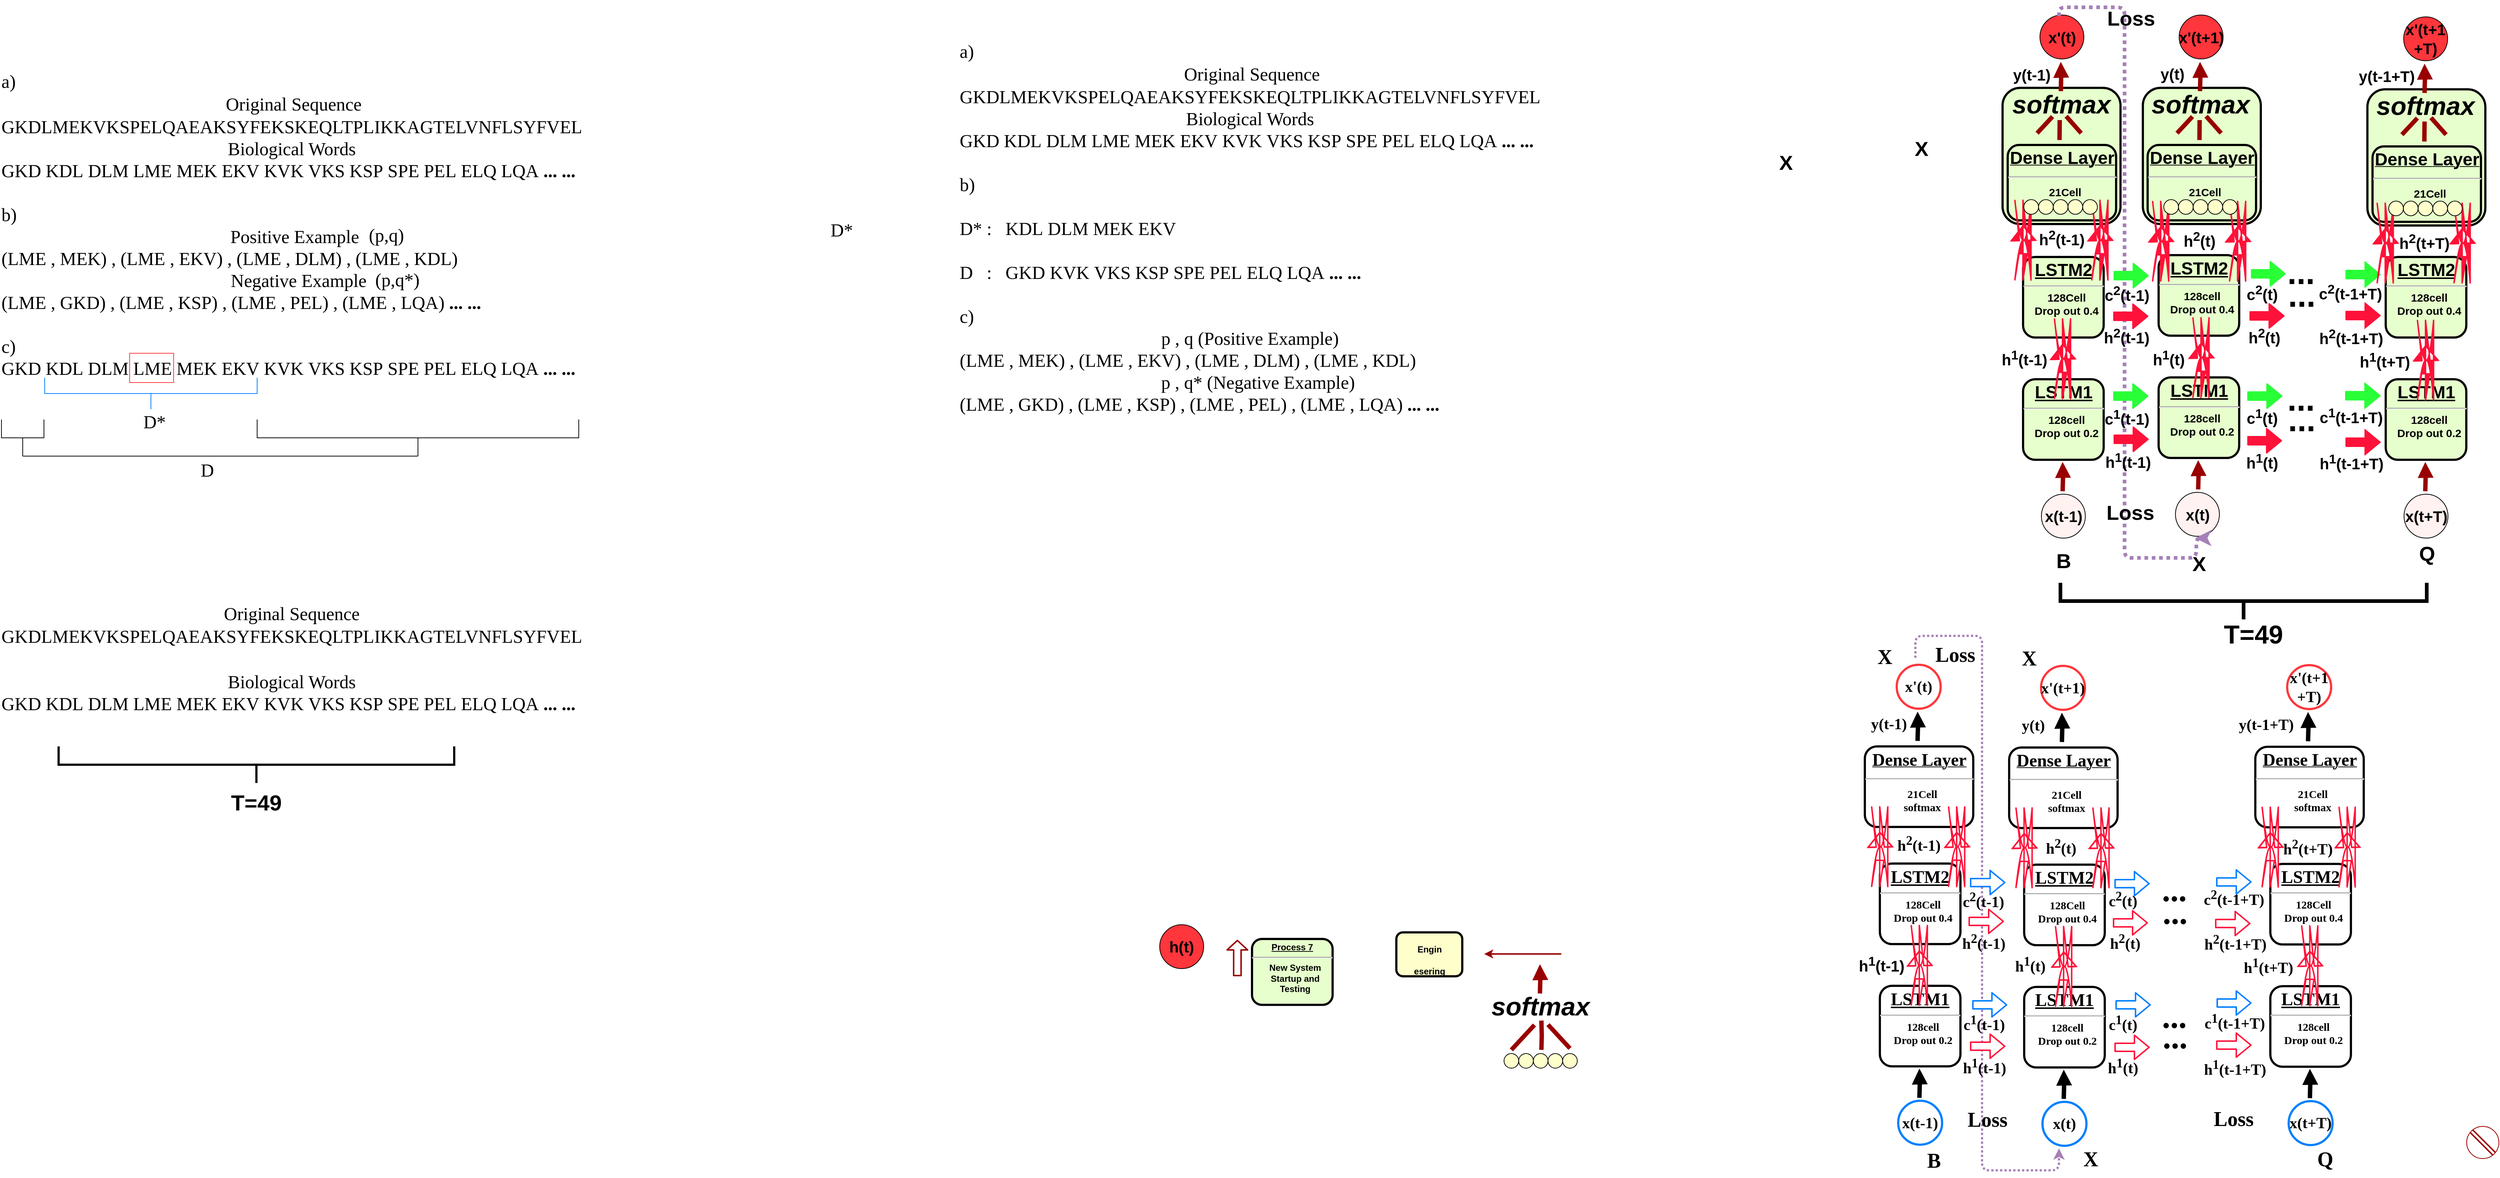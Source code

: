 <mxfile version="10.6.6" type="github"><diagram id="YjQGv2frl0r7xJmvuS65" name="Page-1"><mxGraphModel dx="1394" dy="764" grid="1" gridSize="10" guides="1" tooltips="1" connect="1" arrows="1" fold="1" page="1" pageScale="1" pageWidth="1169" pageHeight="827" math="1" shadow="0"><root><mxCell id="0"/><mxCell id="1" parent="0"/><mxCell id="Y4AjE-tI9-dyr8vuDEdy-1" value="&lt;p style=&quot;margin: 0px ; margin-top: 4px ; text-align: center ; text-decoration: underline&quot;&gt;&lt;br&gt;&lt;/p&gt;" style="verticalAlign=middle;align=center;overflow=fill;fontSize=12;fontFamily=Helvetica;html=1;rounded=1;fontStyle=1;strokeWidth=3;fillColor=#E6FFCC" parent="1" vertex="1"><mxGeometry x="3271.5" y="133" width="161" height="186" as="geometry"/></mxCell><mxCell id="Y4AjE-tI9-dyr8vuDEdy-2" value="&lt;p style=&quot;margin: 4px 0px 0px ; text-align: center ; text-decoration: underline&quot;&gt;&lt;strong&gt;&lt;font style=&quot;font-size: 24px&quot;&gt;Dense&amp;nbsp;&lt;/font&gt;&lt;/strong&gt;&lt;strong&gt;&lt;font style=&quot;font-size: 24px&quot;&gt;Layer&lt;/font&gt;&lt;/strong&gt;&lt;/p&gt;&lt;hr style=&quot;font-size: 21px&quot;&gt;&lt;p style=&quot;margin: 0px 0px 0px 8px&quot;&gt;&lt;font style=&quot;font-size: 15px&quot;&gt;21Cell&lt;/font&gt;&lt;br&gt;&lt;/p&gt;" style="verticalAlign=middle;align=center;overflow=fill;fontSize=12;fontFamily=Helvetica;html=1;rounded=1;fontStyle=1;strokeWidth=3;fillColor=#E6FFCC" parent="1" vertex="1"><mxGeometry x="3278.5" y="211" width="148" height="103" as="geometry"/></mxCell><mxCell id="Y4AjE-tI9-dyr8vuDEdy-3" value="&lt;p style=&quot;margin: 0px ; margin-top: 4px ; text-align: center ; text-decoration: underline&quot;&gt;&lt;br&gt;&lt;/p&gt;" style="verticalAlign=middle;align=center;overflow=fill;fontSize=12;fontFamily=Helvetica;html=1;rounded=1;fontStyle=1;strokeWidth=3;fillColor=#E6FFCC" parent="1" vertex="1"><mxGeometry x="2965" y="131" width="161" height="186" as="geometry"/></mxCell><mxCell id="Y4AjE-tI9-dyr8vuDEdy-4" value="&lt;p style=&quot;margin: 4px 0px 0px ; text-align: center ; text-decoration: underline&quot;&gt;&lt;strong&gt;&lt;font style=&quot;font-size: 24px&quot;&gt;Dense&amp;nbsp;&lt;/font&gt;&lt;/strong&gt;&lt;strong&gt;&lt;font style=&quot;font-size: 24px&quot;&gt;Layer&lt;/font&gt;&lt;/strong&gt;&lt;/p&gt;&lt;hr style=&quot;font-size: 21px&quot;&gt;&lt;p style=&quot;margin: 0px 0px 0px 8px&quot;&gt;&lt;font style=&quot;font-size: 15px&quot;&gt;21Cell&lt;/font&gt;&lt;br&gt;&lt;/p&gt;" style="verticalAlign=middle;align=center;overflow=fill;fontSize=12;fontFamily=Helvetica;html=1;rounded=1;fontStyle=1;strokeWidth=3;fillColor=#E6FFCC" parent="1" vertex="1"><mxGeometry x="2971.5" y="209" width="148" height="103" as="geometry"/></mxCell><mxCell id="Y4AjE-tI9-dyr8vuDEdy-5" value="&lt;p style=&quot;margin: 0px ; margin-top: 4px ; text-align: center ; text-decoration: underline&quot;&gt;&lt;br&gt;&lt;/p&gt;" style="verticalAlign=middle;align=center;overflow=fill;fontSize=12;fontFamily=Helvetica;html=1;rounded=1;fontStyle=1;strokeWidth=3;fillColor=#E6FFCC" parent="1" vertex="1"><mxGeometry x="2773.5" y="131" width="161" height="186" as="geometry"/></mxCell><mxCell id="Y4AjE-tI9-dyr8vuDEdy-6" value="&lt;h1 style=&quot;margin: 0px ; margin-top: 4px ; text-align: center ; text-decoration: underline&quot;&gt;&lt;strong&gt;&lt;font style=&quot;font-size: 24px&quot;&gt;LSTM2&lt;/font&gt;&lt;/strong&gt;&lt;/h1&gt;&lt;hr&gt;&lt;p style=&quot;margin: 0px ; margin-left: 8px&quot;&gt;&lt;span style=&quot;font-size: 15px&quot;&gt;128Cell&lt;/span&gt;&lt;br&gt;&lt;/p&gt;&lt;p style=&quot;margin: 0px ; margin-left: 8px&quot;&gt;&lt;font style=&quot;font-size: 15px&quot;&gt;Drop out 0.4&lt;/font&gt;&lt;/p&gt;" style="verticalAlign=middle;align=center;overflow=fill;fontSize=12;fontFamily=Helvetica;html=1;rounded=1;fontStyle=1;strokeWidth=3;fillColor=#E6FFCC" parent="1" vertex="1"><mxGeometry x="2801.5" y="362" width="110" height="110" as="geometry"/></mxCell><mxCell id="Y4AjE-tI9-dyr8vuDEdy-7" value="&lt;h4&gt;Engin&lt;/h4&gt;esering" style="align=center;verticalAlign=middle;fontStyle=1;strokeWidth=3;fillColor=#FFFFCC;rounded=1;html=1;" parent="1" vertex="1"><mxGeometry x="1946" y="1284.5" width="90" height="60" as="geometry"/></mxCell><mxCell id="Y4AjE-tI9-dyr8vuDEdy-8" value="&lt;p style=&quot;margin: 4px 0px 0px ; text-align: center ; text-decoration: underline&quot;&gt;&lt;strong&gt;&lt;font style=&quot;font-size: 24px&quot;&gt;Dense&amp;nbsp;&lt;/font&gt;&lt;/strong&gt;&lt;strong&gt;&lt;font style=&quot;font-size: 24px&quot;&gt;Layer&lt;/font&gt;&lt;/strong&gt;&lt;/p&gt;&lt;hr style=&quot;font-size: 21px&quot;&gt;&lt;p style=&quot;margin: 0px 0px 0px 8px&quot;&gt;&lt;font style=&quot;font-size: 15px&quot;&gt;21Cell&lt;/font&gt;&lt;br&gt;&lt;/p&gt;" style="verticalAlign=middle;align=center;overflow=fill;fontSize=12;fontFamily=Helvetica;html=1;rounded=1;fontStyle=1;strokeWidth=3;fillColor=#E6FFCC" parent="1" vertex="1"><mxGeometry x="2780.5" y="209" width="148" height="103" as="geometry"/></mxCell><mxCell id="Y4AjE-tI9-dyr8vuDEdy-9" value="" style="edgeStyle=elbowEdgeStyle;elbow=horizontal;strokeColor=#990000;strokeWidth=2" parent="1" edge="1"><mxGeometry width="100" height="100" relative="1" as="geometry"><mxPoint x="2166" y="1314" as="sourcePoint"/><mxPoint x="2066" y="1314" as="targetPoint"/><Array as="points"><mxPoint x="2173" y="1304"/><mxPoint x="2066" y="1343"/></Array></mxGeometry></mxCell><mxCell id="Y4AjE-tI9-dyr8vuDEdy-10" value="&lt;b&gt;&lt;font style=&quot;font-size: 21px&quot;&gt;x'(t)&lt;/font&gt;&lt;/b&gt;" style="ellipse;whiteSpace=wrap;html=1;aspect=fixed;fillColor=#FF363C;" parent="1" vertex="1"><mxGeometry x="2824.5" y="31.5" width="60" height="60" as="geometry"/></mxCell><mxCell id="Y4AjE-tI9-dyr8vuDEdy-11" value="" style="shape=flexArrow;endArrow=classic;html=1;strokeColor=#990000;strokeWidth=2;width=9.167;endSize=3.67;endWidth=15.833;" parent="1" edge="1"><mxGeometry width="50" height="50" relative="1" as="geometry"><mxPoint x="1729" y="1344.5" as="sourcePoint"/><mxPoint x="1729" y="1294.5" as="targetPoint"/></mxGeometry></mxCell><mxCell id="Y4AjE-tI9-dyr8vuDEdy-12" style="edgeStyle=orthogonalEdgeStyle;html=1;jettySize=auto;orthogonalLoop=1;strokeColor=#990000;strokeWidth=6;rounded=1;endArrow=block;endFill=1;" parent="1" edge="1"><mxGeometry relative="1" as="geometry"><mxPoint x="2855.5" y="682" as="sourcePoint"/><mxPoint x="2855.5" y="642" as="targetPoint"/></mxGeometry></mxCell><mxCell id="Y4AjE-tI9-dyr8vuDEdy-13" value="&lt;font style=&quot;font-size: 21px&quot;&gt;&lt;b&gt;x(t-1)&lt;/b&gt;&lt;/font&gt;" style="ellipse;whiteSpace=wrap;html=1;aspect=fixed;fillColor=#FFF2F0;" parent="1" vertex="1"><mxGeometry x="2826.5" y="686" width="60" height="60" as="geometry"/></mxCell><mxCell id="Y4AjE-tI9-dyr8vuDEdy-14" value="&lt;h1 style=&quot;margin: 0px ; margin-top: 4px ; text-align: center ; text-decoration: underline&quot;&gt;&lt;strong&gt;LSTM2&lt;/strong&gt;&lt;/h1&gt;&lt;hr&gt;&lt;p style=&quot;margin: 0px ; margin-left: 8px&quot;&gt;&lt;span style=&quot;font-size: 15px&quot;&gt;128cell&lt;/span&gt;&lt;br&gt;&lt;/p&gt;&lt;p style=&quot;margin: 0px ; margin-left: 8px&quot;&gt;&lt;span&gt;&lt;font style=&quot;font-size: 15px&quot;&gt;Drop out 0.4&lt;/font&gt;&lt;/span&gt;&lt;span&gt;&lt;br&gt;&lt;/span&gt;&lt;/p&gt;" style="verticalAlign=middle;align=center;overflow=fill;fontSize=12;fontFamily=Helvetica;html=1;rounded=1;fontStyle=1;strokeWidth=3;fillColor=#E6FFCC" parent="1" vertex="1"><mxGeometry x="2986.5" y="359.5" width="110" height="110" as="geometry"/></mxCell><mxCell id="Y4AjE-tI9-dyr8vuDEdy-15" style="edgeStyle=orthogonalEdgeStyle;html=1;jettySize=auto;orthogonalLoop=1;strokeColor=#990000;strokeWidth=6;rounded=1;endArrow=block;endFill=1;" parent="1" edge="1"><mxGeometry relative="1" as="geometry"><mxPoint x="3040.5" y="679.5" as="sourcePoint"/><mxPoint x="3040.5" y="639.5" as="targetPoint"/></mxGeometry></mxCell><mxCell id="Y4AjE-tI9-dyr8vuDEdy-16" value="&lt;b&gt;&lt;font style=&quot;font-size: 21px&quot;&gt;x(t)&lt;/font&gt;&lt;/b&gt;" style="ellipse;whiteSpace=wrap;html=1;aspect=fixed;fillColor=#FFF2F0;" parent="1" vertex="1"><mxGeometry x="3009.5" y="683.5" width="60" height="60" as="geometry"/></mxCell><mxCell id="Y4AjE-tI9-dyr8vuDEdy-17" value="&lt;h2&gt;&lt;font style=&quot;font-size: 45px&quot;&gt;...&lt;/font&gt;&lt;/h2&gt;" style="text;html=1;strokeColor=none;fillColor=none;align=center;verticalAlign=middle;whiteSpace=wrap;rounded=0;" parent="1" vertex="1"><mxGeometry x="3160.5" y="377" width="40" height="11" as="geometry"/></mxCell><mxCell id="Y4AjE-tI9-dyr8vuDEdy-18" value="&lt;h2&gt;&lt;font style=&quot;font-size: 45px&quot;&gt;...&lt;/font&gt;&lt;/h2&gt;" style="text;html=1;strokeColor=none;fillColor=none;align=center;verticalAlign=middle;whiteSpace=wrap;rounded=0;" parent="1" vertex="1"><mxGeometry x="3161.5" y="409" width="40" height="10" as="geometry"/></mxCell><mxCell id="Y4AjE-tI9-dyr8vuDEdy-19" value="&lt;h1 style=&quot;margin: 0px ; margin-top: 4px ; text-align: center ; text-decoration: underline&quot;&gt;&lt;strong&gt;LSTM2&lt;/strong&gt;&lt;/h1&gt;&lt;hr&gt;&lt;p style=&quot;margin: 0px ; margin-left: 8px&quot;&gt;&lt;span style=&quot;font-size: 15px&quot;&gt;128cell&lt;/span&gt;&lt;br&gt;&lt;/p&gt;&lt;p style=&quot;margin: 0px ; margin-left: 8px&quot;&gt;&lt;span&gt;&lt;font style=&quot;font-size: 15px&quot;&gt;Drop out 0.4&lt;/font&gt;&lt;/span&gt;&lt;span&gt;&lt;br&gt;&lt;/span&gt;&lt;/p&gt;" style="verticalAlign=middle;align=center;overflow=fill;fontSize=12;fontFamily=Helvetica;html=1;rounded=1;fontStyle=1;strokeWidth=3;fillColor=#E6FFCC" parent="1" vertex="1"><mxGeometry x="3296.5" y="362" width="110" height="110" as="geometry"/></mxCell><mxCell id="Y4AjE-tI9-dyr8vuDEdy-20" style="edgeStyle=orthogonalEdgeStyle;html=1;jettySize=auto;orthogonalLoop=1;strokeColor=#990000;strokeWidth=6;rounded=1;endArrow=block;endFill=1;" parent="1" edge="1"><mxGeometry relative="1" as="geometry"><mxPoint x="3350.5" y="682" as="sourcePoint"/><mxPoint x="3350.5" y="642" as="targetPoint"/></mxGeometry></mxCell><mxCell id="Y4AjE-tI9-dyr8vuDEdy-21" value="&lt;b&gt;&lt;font style=&quot;font-size: 21px&quot;&gt;x(t+T)&lt;/font&gt;&lt;/b&gt;" style="ellipse;whiteSpace=wrap;html=1;aspect=fixed;fillColor=#FFF2F0;" parent="1" vertex="1"><mxGeometry x="3321.5" y="686" width="60" height="60" as="geometry"/></mxCell><mxCell id="Y4AjE-tI9-dyr8vuDEdy-22" value="" style="edgeStyle=orthogonalEdgeStyle;rounded=1;html=1;jettySize=auto;orthogonalLoop=1;strokeWidth=2;strokeColor=#FF1239;shape=flexArrow;endArrow=block;endFill=0;fillColor=#FF1239;" parent="1" edge="1"><mxGeometry relative="1" as="geometry"><mxPoint x="3241.5" y="442" as="sourcePoint"/><mxPoint x="3289.5" y="442" as="targetPoint"/><Array as="points"><mxPoint x="3276.5" y="442"/><mxPoint x="3276.5" y="442"/></Array></mxGeometry></mxCell><mxCell id="Y4AjE-tI9-dyr8vuDEdy-23" value="" style="edgeStyle=orthogonalEdgeStyle;rounded=1;html=1;jettySize=auto;orthogonalLoop=1;strokeWidth=2;strokeColor=#29FF37;shape=flexArrow;endArrow=block;endFill=0;fillColor=#29FF37;" parent="1" edge="1"><mxGeometry relative="1" as="geometry"><mxPoint x="3241.5" y="386" as="sourcePoint"/><mxPoint x="3289.5" y="386" as="targetPoint"/><Array as="points"><mxPoint x="3296.5" y="386"/><mxPoint x="3296.5" y="386"/></Array></mxGeometry></mxCell><mxCell id="Y4AjE-tI9-dyr8vuDEdy-24" value="&lt;h1 style=&quot;margin: 0px ; margin-top: 4px ; text-align: center ; text-decoration: underline&quot;&gt;&lt;strong&gt;LSTM1&lt;/strong&gt;&lt;/h1&gt;&lt;hr&gt;&lt;p style=&quot;margin: 0px ; margin-left: 8px&quot;&gt;&lt;span style=&quot;font-size: 15px&quot;&gt;128cell&lt;/span&gt;&lt;br&gt;&lt;/p&gt;&lt;p style=&quot;margin: 0px ; margin-left: 8px&quot;&gt;&lt;span&gt;&lt;font style=&quot;font-size: 15px&quot;&gt;Drop out 0.2&lt;/font&gt;&lt;/span&gt;&lt;span&gt;&lt;br&gt;&lt;/span&gt;&lt;/p&gt;" style="verticalAlign=middle;align=center;overflow=fill;fontSize=12;fontFamily=Helvetica;html=1;rounded=1;fontStyle=1;strokeWidth=3;fillColor=#E6FFCC" parent="1" vertex="1"><mxGeometry x="2801.5" y="529" width="110" height="110" as="geometry"/></mxCell><mxCell id="Y4AjE-tI9-dyr8vuDEdy-25" value="&lt;h1 style=&quot;margin: 0px ; margin-top: 4px ; text-align: center ; text-decoration: underline&quot;&gt;&lt;strong&gt;LSTM1&lt;/strong&gt;&lt;/h1&gt;&lt;hr&gt;&lt;p style=&quot;margin: 0px ; margin-left: 8px&quot;&gt;&lt;span style=&quot;font-size: 15px&quot;&gt;128cell&lt;/span&gt;&lt;br&gt;&lt;/p&gt;&lt;p style=&quot;margin: 0px ; margin-left: 8px&quot;&gt;&lt;span&gt;&lt;font style=&quot;font-size: 15px&quot;&gt;Drop out 0.2&lt;/font&gt;&lt;/span&gt;&lt;span&gt;&lt;br&gt;&lt;/span&gt;&lt;/p&gt;" style="verticalAlign=middle;align=center;overflow=fill;fontSize=12;fontFamily=Helvetica;html=1;rounded=1;fontStyle=1;strokeWidth=3;fillColor=#E6FFCC" parent="1" vertex="1"><mxGeometry x="2986.5" y="526.5" width="110" height="110" as="geometry"/></mxCell><mxCell id="Y4AjE-tI9-dyr8vuDEdy-26" value="&lt;h2&gt;&lt;font style=&quot;font-size: 45px&quot;&gt;...&lt;/font&gt;&lt;/h2&gt;" style="text;html=1;strokeColor=none;fillColor=none;align=center;verticalAlign=middle;whiteSpace=wrap;rounded=0;" parent="1" vertex="1"><mxGeometry x="3160.5" y="543.5" width="40" height="25" as="geometry"/></mxCell><mxCell id="Y4AjE-tI9-dyr8vuDEdy-27" value="&lt;h2&gt;&lt;font style=&quot;font-size: 45px&quot;&gt;...&lt;/font&gt;&lt;/h2&gt;" style="text;html=1;strokeColor=none;fillColor=none;align=center;verticalAlign=middle;whiteSpace=wrap;rounded=0;" parent="1" vertex="1"><mxGeometry x="3161.5" y="571.5" width="40" height="25" as="geometry"/></mxCell><mxCell id="Y4AjE-tI9-dyr8vuDEdy-28" value="&lt;h1 style=&quot;margin: 0px ; margin-top: 4px ; text-align: center ; text-decoration: underline&quot;&gt;&lt;strong&gt;LSTM1&lt;/strong&gt;&lt;/h1&gt;&lt;hr&gt;&lt;p style=&quot;margin: 0px ; margin-left: 8px&quot;&gt;&lt;span style=&quot;font-size: 15px&quot;&gt;128cell&lt;/span&gt;&lt;br&gt;&lt;/p&gt;&lt;p style=&quot;margin: 0px ; margin-left: 8px&quot;&gt;&lt;span&gt;&lt;font style=&quot;font-size: 15px&quot;&gt;Drop out 0.2&lt;/font&gt;&lt;/span&gt;&lt;span&gt;&lt;br&gt;&lt;/span&gt;&lt;/p&gt;" style="verticalAlign=middle;align=center;overflow=fill;fontSize=12;fontFamily=Helvetica;html=1;rounded=1;fontStyle=1;strokeWidth=3;fillColor=#E6FFCC" parent="1" vertex="1"><mxGeometry x="3296.5" y="529" width="110" height="110" as="geometry"/></mxCell><mxCell id="Y4AjE-tI9-dyr8vuDEdy-29" style="edgeStyle=orthogonalEdgeStyle;html=1;jettySize=auto;orthogonalLoop=1;strokeColor=#FF1239;strokeWidth=2;rounded=1;endArrow=block;endFill=1;shape=flexArrow;fillColor=#FF1239;" parent="1" edge="1"><mxGeometry relative="1" as="geometry"><mxPoint x="2855.5" y="520.5" as="sourcePoint"/><mxPoint x="2855.5" y="480.5" as="targetPoint"/></mxGeometry></mxCell><mxCell id="Y4AjE-tI9-dyr8vuDEdy-30" value="&lt;b&gt;&lt;font style=&quot;font-size: 21px&quot;&gt;h&lt;sup&gt;1&lt;/sup&gt;(t-1)&lt;/font&gt;&lt;/b&gt;" style="text;html=1;strokeColor=none;fillColor=none;align=center;verticalAlign=middle;whiteSpace=wrap;rounded=0;" parent="1" vertex="1"><mxGeometry x="2766" y="489.5" width="75" height="20" as="geometry"/></mxCell><mxCell id="Y4AjE-tI9-dyr8vuDEdy-31" value="&lt;b&gt;&lt;font style=&quot;font-size: 21px&quot;&gt;c&lt;sup&gt;2&lt;/sup&gt;(t)&lt;/font&gt;&lt;/b&gt;" style="text;html=1;strokeColor=none;fillColor=none;align=center;verticalAlign=middle;whiteSpace=wrap;rounded=0;" parent="1" vertex="1"><mxGeometry x="3107.5" y="400.5" width="40" height="20" as="geometry"/></mxCell><mxCell id="Y4AjE-tI9-dyr8vuDEdy-32" value="&lt;b&gt;&lt;font style=&quot;font-size: 21px&quot;&gt;h&lt;sup&gt;2&lt;/sup&gt;(t)&lt;/font&gt;&lt;/b&gt;" style="text;html=1;strokeColor=none;fillColor=none;align=center;verticalAlign=middle;whiteSpace=wrap;rounded=0;" parent="1" vertex="1"><mxGeometry x="3110.5" y="459.5" width="40" height="20" as="geometry"/></mxCell><mxCell id="Y4AjE-tI9-dyr8vuDEdy-33" value="&lt;b&gt;&lt;font style=&quot;font-size: 21px&quot;&gt;c&lt;sup&gt;1&lt;/sup&gt;(t)&lt;/font&gt;&lt;/b&gt;" style="text;html=1;strokeColor=none;fillColor=none;align=center;verticalAlign=middle;whiteSpace=wrap;rounded=0;" parent="1" vertex="1"><mxGeometry x="3107.5" y="569.5" width="40" height="20" as="geometry"/></mxCell><mxCell id="Y4AjE-tI9-dyr8vuDEdy-34" value="&lt;b&gt;&lt;font style=&quot;font-size: 21px&quot;&gt;h&lt;sup&gt;1&lt;/sup&gt;(t)&lt;/font&gt;&lt;/b&gt;" style="text;html=1;strokeColor=none;fillColor=none;align=center;verticalAlign=middle;whiteSpace=wrap;rounded=0;" parent="1" vertex="1"><mxGeometry x="3107.5" y="630.5" width="40" height="20" as="geometry"/></mxCell><mxCell id="Y4AjE-tI9-dyr8vuDEdy-35" style="edgeStyle=orthogonalEdgeStyle;html=1;jettySize=auto;orthogonalLoop=1;strokeColor=#FF1239;strokeWidth=2;rounded=1;endArrow=block;endFill=1;shape=flexArrow;fillColor=#FF1239;" parent="1" edge="1"><mxGeometry relative="1" as="geometry"><mxPoint x="2801.5" y="358.5" as="sourcePoint"/><mxPoint x="2801.5" y="318.5" as="targetPoint"/></mxGeometry></mxCell><mxCell id="Y4AjE-tI9-dyr8vuDEdy-36" style="edgeStyle=orthogonalEdgeStyle;html=1;jettySize=auto;orthogonalLoop=1;strokeColor=#FF1239;strokeWidth=2;rounded=1;endArrow=block;endFill=1;shape=flexArrow;fillColor=#FF1239;" parent="1" edge="1"><mxGeometry relative="1" as="geometry"><mxPoint x="2906.5" y="358.5" as="sourcePoint"/><mxPoint x="2906.5" y="318.5" as="targetPoint"/></mxGeometry></mxCell><mxCell id="Y4AjE-tI9-dyr8vuDEdy-37" value="" style="strokeWidth=5;html=1;shape=mxgraph.flowchart.annotation_2;align=left;rounded=0;shadow=0;glass=0;comic=0;fillColor=#FFFFCC;direction=north;" parent="1" vertex="1"><mxGeometry x="2852.5" y="807" width="500" height="50" as="geometry"/></mxCell><mxCell id="Y4AjE-tI9-dyr8vuDEdy-38" value="&lt;b&gt;&lt;font style=&quot;font-size: 21px&quot;&gt;h&lt;sup&gt;2&lt;/sup&gt;(t-1)&lt;/font&gt;&lt;/b&gt;" style="text;html=1;strokeColor=none;fillColor=none;align=center;verticalAlign=middle;whiteSpace=wrap;rounded=0;" parent="1" vertex="1"><mxGeometry x="2817" y="325.5" width="75" height="20" as="geometry"/></mxCell><mxCell id="Y4AjE-tI9-dyr8vuDEdy-39" value="" style="group" parent="1" vertex="1" connectable="0" treatAsSingle="0"><mxGeometry x="2793.5" y="195" width="119" height="67" as="geometry"/></mxCell><mxCell id="Y4AjE-tI9-dyr8vuDEdy-40" style="edgeStyle=orthogonalEdgeStyle;html=1;jettySize=auto;orthogonalLoop=1;strokeColor=#990000;strokeWidth=6;rounded=1;endArrow=none;endFill=0;" parent="Y4AjE-tI9-dyr8vuDEdy-39" edge="1"><mxGeometry relative="1" as="geometry"><mxPoint x="57.755" y="7.308" as="sourcePoint"/><mxPoint x="58" y="-20" as="targetPoint"/></mxGeometry></mxCell><mxCell id="Y4AjE-tI9-dyr8vuDEdy-41" value="" style="group" parent="Y4AjE-tI9-dyr8vuDEdy-39" vertex="1" connectable="0" treatAsSingle="0"><mxGeometry y="88.646" width="119" height="20.615" as="geometry"/></mxCell><mxCell id="Y4AjE-tI9-dyr8vuDEdy-42" value="" style="group" parent="Y4AjE-tI9-dyr8vuDEdy-41" vertex="1" connectable="0" treatAsSingle="0"><mxGeometry width="119" height="20.615" as="geometry"/></mxCell><mxCell id="Y4AjE-tI9-dyr8vuDEdy-43" value="" style="ellipse;whiteSpace=wrap;html=1;aspect=fixed;fillColor=#FFFFCC;" parent="Y4AjE-tI9-dyr8vuDEdy-42" vertex="1"><mxGeometry x="9.038" width="20.084" height="20.084" as="geometry"/></mxCell><mxCell id="Y4AjE-tI9-dyr8vuDEdy-44" value="" style="ellipse;whiteSpace=wrap;html=1;aspect=fixed;fillColor=#FFFFCC;" parent="Y4AjE-tI9-dyr8vuDEdy-42" vertex="1"><mxGeometry x="89.376" width="20.084" height="20.084" as="geometry"/></mxCell><mxCell id="Y4AjE-tI9-dyr8vuDEdy-45" value="" style="ellipse;whiteSpace=wrap;html=1;aspect=fixed;fillColor=#FFFFCC;" parent="Y4AjE-tI9-dyr8vuDEdy-42" vertex="1"><mxGeometry x="29.122" width="20.084" height="20.084" as="geometry"/></mxCell><mxCell id="Y4AjE-tI9-dyr8vuDEdy-46" value="" style="ellipse;whiteSpace=wrap;html=1;aspect=fixed;fillColor=#FFFFCC;" parent="Y4AjE-tI9-dyr8vuDEdy-42" vertex="1"><mxGeometry x="49.207" width="20.084" height="20.084" as="geometry"/></mxCell><mxCell id="Y4AjE-tI9-dyr8vuDEdy-47" value="" style="ellipse;whiteSpace=wrap;html=1;aspect=fixed;fillColor=#FFFFCC;" parent="Y4AjE-tI9-dyr8vuDEdy-42" vertex="1"><mxGeometry x="69.291" width="20.084" height="20.084" as="geometry"/></mxCell><mxCell id="Y4AjE-tI9-dyr8vuDEdy-48" style="html=1;jettySize=auto;orthogonalLoop=1;strokeColor=#990000;strokeWidth=6;rounded=1;endArrow=none;endFill=0;" parent="Y4AjE-tI9-dyr8vuDEdy-39" edge="1"><mxGeometry relative="1" as="geometry"><mxPoint x="87.38" y="-2.062" as="sourcePoint"/><mxPoint x="66.793" y="-25.254" as="targetPoint"/></mxGeometry></mxCell><mxCell id="Y4AjE-tI9-dyr8vuDEdy-49" value="" style="endArrow=none;html=1;strokeColor=#990000;strokeWidth=6;fillColor=#990000;endFill=0;" parent="Y4AjE-tI9-dyr8vuDEdy-39" edge="1"><mxGeometry width="50" height="50" relative="1" as="geometry"><mxPoint x="27.127" y="-2.062" as="sourcePoint"/><mxPoint x="48.215" y="-24.738" as="targetPoint"/></mxGeometry></mxCell><mxCell id="Y4AjE-tI9-dyr8vuDEdy-50" value="&lt;font size=&quot;1&quot;&gt;&lt;b style=&quot;font-size: 35px&quot;&gt;T=49&lt;/b&gt;&lt;/font&gt;" style="text;html=1;strokeColor=none;fillColor=none;align=center;verticalAlign=middle;whiteSpace=wrap;rounded=0;shadow=0;glass=0;comic=0;" parent="1" vertex="1"><mxGeometry x="3048.5" y="857" width="134" height="40" as="geometry"/></mxCell><mxCell id="Y4AjE-tI9-dyr8vuDEdy-51" value="&lt;font size=&quot;1&quot;&gt;&lt;b style=&quot;font-size: 35px&quot;&gt;&lt;i&gt;softmax&lt;/i&gt;&lt;/b&gt;&lt;/font&gt;" style="text;html=1;strokeColor=none;fillColor=none;align=center;verticalAlign=middle;whiteSpace=wrap;rounded=0;shadow=0;glass=0;comic=0;" parent="1" vertex="1"><mxGeometry x="2787" y="132.5" width="134" height="40" as="geometry"/></mxCell><mxCell id="Y4AjE-tI9-dyr8vuDEdy-52" style="edgeStyle=orthogonalEdgeStyle;html=1;jettySize=auto;orthogonalLoop=1;strokeColor=#990000;strokeWidth=6;rounded=1;endArrow=block;endFill=1;" parent="1" edge="1"><mxGeometry relative="1" as="geometry"><mxPoint x="2853" y="135.5" as="sourcePoint"/><mxPoint x="2853" y="95.5" as="targetPoint"/></mxGeometry></mxCell><mxCell id="Y4AjE-tI9-dyr8vuDEdy-53" value="" style="group" parent="1" vertex="1" connectable="0" treatAsSingle="0"><mxGeometry x="3407" y="1549.5" width="44" height="44" as="geometry"/></mxCell><mxCell id="Y4AjE-tI9-dyr8vuDEdy-54" value="" style="ellipse;whiteSpace=wrap;html=1;aspect=fixed;strokeColor=#990000;" parent="Y4AjE-tI9-dyr8vuDEdy-53" vertex="1"><mxGeometry width="44" height="44" as="geometry"/></mxCell><mxCell id="Y4AjE-tI9-dyr8vuDEdy-55" value="" style="shape=link;html=1;startArrow=none;startFill=0;endArrow=block;endFill=1;jettySize=auto;orthogonalLoop=1;strokeColor=#990000;strokeWidth=2;fillColor=#29FF37;entryX=0;entryY=0;exitX=1;exitY=1;" parent="Y4AjE-tI9-dyr8vuDEdy-53" source="Y4AjE-tI9-dyr8vuDEdy-54" target="Y4AjE-tI9-dyr8vuDEdy-54" edge="1"><mxGeometry width="50" height="50" relative="1" as="geometry"><mxPoint x="15" y="65" as="sourcePoint"/><mxPoint x="65" y="15" as="targetPoint"/></mxGeometry></mxCell><mxCell id="Y4AjE-tI9-dyr8vuDEdy-56" value="&lt;b&gt;&lt;font style=&quot;font-size: 21px&quot;&gt;h(t)&lt;/font&gt;&lt;/b&gt;" style="ellipse;whiteSpace=wrap;html=1;aspect=fixed;fillColor=#FF363C;" parent="1" vertex="1"><mxGeometry x="1623" y="1274" width="60" height="60" as="geometry"/></mxCell><mxCell id="Y4AjE-tI9-dyr8vuDEdy-57" style="edgeStyle=orthogonalEdgeStyle;html=1;jettySize=auto;orthogonalLoop=1;strokeColor=#FF1239;strokeWidth=2;rounded=1;endArrow=block;endFill=1;shape=flexArrow;fillColor=#FF1239;" parent="1" edge="1"><mxGeometry relative="1" as="geometry"><mxPoint x="2989.5" y="360" as="sourcePoint"/><mxPoint x="2989.5" y="320" as="targetPoint"/></mxGeometry></mxCell><mxCell id="Y4AjE-tI9-dyr8vuDEdy-58" style="edgeStyle=orthogonalEdgeStyle;html=1;jettySize=auto;orthogonalLoop=1;strokeColor=#FF1239;strokeWidth=2;rounded=1;endArrow=block;endFill=1;shape=flexArrow;fillColor=#FF1239;" parent="1" edge="1"><mxGeometry relative="1" as="geometry"><mxPoint x="3094.5" y="360" as="sourcePoint"/><mxPoint x="3094.5" y="320" as="targetPoint"/></mxGeometry></mxCell><mxCell id="Y4AjE-tI9-dyr8vuDEdy-59" value="&lt;b&gt;&lt;font style=&quot;font-size: 21px&quot;&gt;h&lt;sup&gt;2&lt;/sup&gt;(t)&lt;/font&gt;&lt;/b&gt;" style="text;html=1;strokeColor=none;fillColor=none;align=center;verticalAlign=middle;whiteSpace=wrap;rounded=0;" parent="1" vertex="1"><mxGeometry x="3005" y="328" width="75" height="20" as="geometry"/></mxCell><mxCell id="Y4AjE-tI9-dyr8vuDEdy-60" value="&lt;b&gt;&lt;font style=&quot;font-size: 21px&quot;&gt;x'(t+1)&lt;/font&gt;&lt;/b&gt;" style="ellipse;whiteSpace=wrap;html=1;aspect=fixed;fillColor=#FF363C;" parent="1" vertex="1"><mxGeometry x="3014.5" y="31.5" width="60" height="60" as="geometry"/></mxCell><mxCell id="Y4AjE-tI9-dyr8vuDEdy-61" value="&lt;font size=&quot;1&quot;&gt;&lt;b style=&quot;font-size: 35px&quot;&gt;&lt;i&gt;softmax&lt;/i&gt;&lt;/b&gt;&lt;/font&gt;" style="text;html=1;strokeColor=none;fillColor=none;align=center;verticalAlign=middle;whiteSpace=wrap;rounded=0;shadow=0;glass=0;comic=0;" parent="1" vertex="1"><mxGeometry x="2977" y="132.5" width="134" height="40" as="geometry"/></mxCell><mxCell id="Y4AjE-tI9-dyr8vuDEdy-62" style="edgeStyle=orthogonalEdgeStyle;html=1;jettySize=auto;orthogonalLoop=1;strokeColor=#990000;strokeWidth=6;rounded=1;endArrow=block;endFill=1;" parent="1" edge="1"><mxGeometry relative="1" as="geometry"><mxPoint x="3043" y="135.5" as="sourcePoint"/><mxPoint x="3043" y="95.5" as="targetPoint"/></mxGeometry></mxCell><mxCell id="Y4AjE-tI9-dyr8vuDEdy-63" style="edgeStyle=orthogonalEdgeStyle;html=1;jettySize=auto;orthogonalLoop=1;strokeColor=#FF1239;strokeWidth=2;rounded=1;endArrow=block;endFill=1;shape=flexArrow;fillColor=#FF1239;" parent="1" edge="1"><mxGeometry relative="1" as="geometry"><mxPoint x="3296" y="362.5" as="sourcePoint"/><mxPoint x="3296" y="322.5" as="targetPoint"/></mxGeometry></mxCell><mxCell id="Y4AjE-tI9-dyr8vuDEdy-64" style="edgeStyle=orthogonalEdgeStyle;html=1;jettySize=auto;orthogonalLoop=1;strokeColor=#FF1239;strokeWidth=2;rounded=1;endArrow=block;endFill=1;shape=flexArrow;fillColor=#FF1239;" parent="1" edge="1"><mxGeometry relative="1" as="geometry"><mxPoint x="3401" y="362.5" as="sourcePoint"/><mxPoint x="3401" y="322.5" as="targetPoint"/></mxGeometry></mxCell><mxCell id="Y4AjE-tI9-dyr8vuDEdy-65" value="&lt;b&gt;&lt;font style=&quot;font-size: 21px&quot;&gt;h&lt;sup&gt;2&lt;/sup&gt;(t+T)&lt;/font&gt;&lt;/b&gt;" style="text;html=1;strokeColor=none;fillColor=none;align=center;verticalAlign=middle;whiteSpace=wrap;rounded=0;" parent="1" vertex="1"><mxGeometry x="3311.5" y="330.5" width="75" height="20" as="geometry"/></mxCell><mxCell id="Y4AjE-tI9-dyr8vuDEdy-66" value="&lt;b&gt;&lt;font style=&quot;font-size: 21px&quot;&gt;x'(t+1&lt;br&gt;+T)&lt;/font&gt;&lt;/b&gt;" style="ellipse;whiteSpace=wrap;html=1;aspect=fixed;fillColor=#FF363C;" parent="1" vertex="1"><mxGeometry x="3321" y="34" width="60" height="60" as="geometry"/></mxCell><mxCell id="Y4AjE-tI9-dyr8vuDEdy-67" value="&lt;font size=&quot;1&quot;&gt;&lt;b style=&quot;font-size: 35px&quot;&gt;&lt;i&gt;softmax&lt;/i&gt;&lt;/b&gt;&lt;/font&gt;" style="text;html=1;strokeColor=none;fillColor=none;align=center;verticalAlign=middle;whiteSpace=wrap;rounded=0;shadow=0;glass=0;comic=0;" parent="1" vertex="1"><mxGeometry x="3283.5" y="135" width="134" height="40" as="geometry"/></mxCell><mxCell id="Y4AjE-tI9-dyr8vuDEdy-68" style="edgeStyle=orthogonalEdgeStyle;html=1;jettySize=auto;orthogonalLoop=1;strokeColor=#990000;strokeWidth=6;rounded=1;endArrow=block;endFill=1;" parent="1" edge="1"><mxGeometry relative="1" as="geometry"><mxPoint x="3349.5" y="138" as="sourcePoint"/><mxPoint x="3349.5" y="98" as="targetPoint"/></mxGeometry></mxCell><mxCell id="Y4AjE-tI9-dyr8vuDEdy-69" value="" style="edgeStyle=orthogonalEdgeStyle;rounded=1;html=1;jettySize=auto;orthogonalLoop=1;strokeWidth=2;strokeColor=#29FF37;shape=flexArrow;endArrow=block;endFill=0;fillColor=#29FF37;" parent="1" edge="1"><mxGeometry relative="1" as="geometry"><mxPoint x="3241" y="551.5" as="sourcePoint"/><mxPoint x="3289.333" y="551.5" as="targetPoint"/><Array as="points"><mxPoint x="3296" y="551.5"/><mxPoint x="3296" y="551.5"/></Array></mxGeometry></mxCell><mxCell id="Y4AjE-tI9-dyr8vuDEdy-70" value="&lt;b&gt;&lt;font style=&quot;font-size: 21px&quot;&gt;y(t-1)&lt;/font&gt;&lt;/b&gt;&lt;br&gt;" style="text;html=1;strokeColor=none;fillColor=none;align=center;verticalAlign=middle;whiteSpace=wrap;rounded=0;" parent="1" vertex="1"><mxGeometry x="2785" y="102.5" width="57" height="20" as="geometry"/></mxCell><mxCell id="Y4AjE-tI9-dyr8vuDEdy-71" value="&lt;b&gt;&lt;font style=&quot;font-size: 21px&quot;&gt;y(t)&lt;/font&gt;&lt;/b&gt;&lt;br&gt;" style="text;html=1;strokeColor=none;fillColor=none;align=center;verticalAlign=middle;whiteSpace=wrap;rounded=0;" parent="1" vertex="1"><mxGeometry x="2976.5" y="102" width="57" height="20" as="geometry"/></mxCell><mxCell id="Y4AjE-tI9-dyr8vuDEdy-72" value="&lt;b&gt;&lt;font style=&quot;font-size: 21px&quot;&gt;y(t-1+T)&lt;/font&gt;&lt;/b&gt;&lt;br&gt;" style="text;html=1;strokeColor=none;fillColor=none;align=center;verticalAlign=middle;whiteSpace=wrap;rounded=0;" parent="1" vertex="1"><mxGeometry x="3253" y="105" width="90" height="20" as="geometry"/></mxCell><mxCell id="Y4AjE-tI9-dyr8vuDEdy-73" value="&lt;b&gt;&lt;font style=&quot;font-size: 21px&quot;&gt;c&lt;sup&gt;2&lt;/sup&gt;(t-1+T)&lt;/font&gt;&lt;/b&gt;" style="text;html=1;strokeColor=none;fillColor=none;align=center;verticalAlign=middle;whiteSpace=wrap;rounded=0;" parent="1" vertex="1"><mxGeometry x="3200.5" y="400" width="95" height="20" as="geometry"/></mxCell><mxCell id="Y4AjE-tI9-dyr8vuDEdy-74" value="" style="edgeStyle=orthogonalEdgeStyle;rounded=1;html=1;jettySize=auto;orthogonalLoop=1;strokeWidth=2;strokeColor=#29FF37;shape=flexArrow;endArrow=block;endFill=0;fillColor=#29FF37;" parent="1" edge="1"><mxGeometry relative="1" as="geometry"><mxPoint x="3107.5" y="552" as="sourcePoint"/><mxPoint x="3155.5" y="552" as="targetPoint"/><Array as="points"><mxPoint x="3155.5" y="552"/><mxPoint x="3155.5" y="552"/></Array></mxGeometry></mxCell><mxCell id="Y4AjE-tI9-dyr8vuDEdy-75" value="" style="edgeStyle=orthogonalEdgeStyle;rounded=1;html=1;jettySize=auto;orthogonalLoop=1;strokeWidth=2;strokeColor=#FF1239;shape=flexArrow;endArrow=block;endFill=0;fillColor=#FF1239;" parent="1" edge="1"><mxGeometry relative="1" as="geometry"><mxPoint x="3107.5" y="613" as="sourcePoint"/><mxPoint x="3155.5" y="613" as="targetPoint"/><Array as="points"><mxPoint x="3155" y="613"/><mxPoint x="3155" y="613"/></Array></mxGeometry></mxCell><mxCell id="Y4AjE-tI9-dyr8vuDEdy-76" value="" style="edgeStyle=orthogonalEdgeStyle;rounded=1;html=1;jettySize=auto;orthogonalLoop=1;strokeWidth=2;strokeColor=#FF1239;shape=flexArrow;endArrow=block;endFill=0;fillColor=#FF1239;" parent="1" edge="1"><mxGeometry relative="1" as="geometry"><mxPoint x="3110.5" y="442.5" as="sourcePoint"/><mxPoint x="3158.5" y="442.5" as="targetPoint"/><Array as="points"><mxPoint x="3158.5" y="442.5"/><mxPoint x="3158.5" y="442.5"/></Array></mxGeometry></mxCell><mxCell id="Y4AjE-tI9-dyr8vuDEdy-77" value="" style="edgeStyle=orthogonalEdgeStyle;rounded=1;html=1;jettySize=auto;orthogonalLoop=1;strokeWidth=2;strokeColor=#29FF37;shape=flexArrow;endArrow=block;endFill=0;fillColor=#29FF37;" parent="1" edge="1"><mxGeometry relative="1" as="geometry"><mxPoint x="3112.5" y="385" as="sourcePoint"/><mxPoint x="3160.5" y="385" as="targetPoint"/><Array as="points"><mxPoint x="3160" y="384.5"/><mxPoint x="3160" y="384.5"/></Array></mxGeometry></mxCell><mxCell id="Y4AjE-tI9-dyr8vuDEdy-78" value="&lt;b&gt;&lt;font style=&quot;font-size: 21px&quot;&gt;h&lt;sup&gt;2&lt;/sup&gt;(t-1+T)&lt;/font&gt;&lt;/b&gt;" style="text;html=1;strokeColor=none;fillColor=none;align=center;verticalAlign=middle;whiteSpace=wrap;rounded=0;" parent="1" vertex="1"><mxGeometry x="3201" y="461" width="97" height="20" as="geometry"/></mxCell><mxCell id="Y4AjE-tI9-dyr8vuDEdy-79" value="&lt;p style=&quot;margin: 0px; margin-top: 4px; text-align: center; text-decoration: underline;&quot;&gt;&lt;strong&gt;&lt;strong&gt;Process&lt;/strong&gt; 7&lt;br /&gt;&lt;/strong&gt;&lt;/p&gt;&lt;hr /&gt;&lt;p style=&quot;margin: 0px; margin-left: 8px;&quot;&gt;New System&lt;/p&gt;&lt;p style=&quot;margin: 0px; margin-left: 8px;&quot;&gt;Startup and&lt;/p&gt;&lt;p style=&quot;margin: 0px; margin-left: 8px;&quot;&gt;Testing&lt;/p&gt;" style="verticalAlign=middle;align=center;overflow=fill;fontSize=12;fontFamily=Helvetica;html=1;rounded=1;fontStyle=1;strokeWidth=3;fillColor=#E6FFCC" parent="1" vertex="1"><mxGeometry x="1749" y="1293.5" width="110" height="90" as="geometry"/></mxCell><mxCell id="Y4AjE-tI9-dyr8vuDEdy-80" value="" style="edgeStyle=orthogonalEdgeStyle;rounded=1;html=1;jettySize=auto;orthogonalLoop=1;strokeWidth=2;strokeColor=#FF1239;shape=flexArrow;endArrow=block;endFill=0;fillColor=#FF1239;" parent="1" edge="1"><mxGeometry relative="1" as="geometry"><mxPoint x="3241.5" y="615" as="sourcePoint"/><mxPoint x="3289.5" y="615" as="targetPoint"/><Array as="points"><mxPoint x="3276.5" y="615"/><mxPoint x="3276.5" y="615"/></Array></mxGeometry></mxCell><mxCell id="Y4AjE-tI9-dyr8vuDEdy-81" value="&lt;b&gt;&lt;font style=&quot;font-size: 21px&quot;&gt;c&lt;sup&gt;1&lt;/sup&gt;(t-1+T)&lt;/font&gt;&lt;/b&gt;" style="text;html=1;strokeColor=none;fillColor=none;align=center;verticalAlign=middle;whiteSpace=wrap;rounded=0;" parent="1" vertex="1"><mxGeometry x="3201.5" y="569" width="95" height="20" as="geometry"/></mxCell><mxCell id="Y4AjE-tI9-dyr8vuDEdy-82" value="&lt;b&gt;&lt;font style=&quot;font-size: 21px&quot;&gt;h&lt;sup&gt;1&lt;/sup&gt;(t-1+T)&lt;/font&gt;&lt;/b&gt;" style="text;html=1;strokeColor=none;fillColor=none;align=center;verticalAlign=middle;whiteSpace=wrap;rounded=0;" parent="1" vertex="1"><mxGeometry x="3201.5" y="632" width="96" height="20" as="geometry"/></mxCell><mxCell id="Y4AjE-tI9-dyr8vuDEdy-83" value="" style="group" parent="1" vertex="1" connectable="0" treatAsSingle="0"><mxGeometry x="2984.5" y="195" width="143" height="119" as="geometry"/></mxCell><mxCell id="Y4AjE-tI9-dyr8vuDEdy-84" style="edgeStyle=orthogonalEdgeStyle;html=1;jettySize=auto;orthogonalLoop=1;strokeColor=#990000;strokeWidth=6;rounded=1;endArrow=none;endFill=0;" parent="Y4AjE-tI9-dyr8vuDEdy-83" edge="1"><mxGeometry relative="1" as="geometry"><mxPoint x="57.755" y="7.308" as="sourcePoint"/><mxPoint x="58" y="-20" as="targetPoint"/></mxGeometry></mxCell><mxCell id="Y4AjE-tI9-dyr8vuDEdy-85" value="" style="group" parent="Y4AjE-tI9-dyr8vuDEdy-83" vertex="1" connectable="0" treatAsSingle="0"><mxGeometry y="88.646" width="119" height="20.615" as="geometry"/></mxCell><mxCell id="Y4AjE-tI9-dyr8vuDEdy-86" value="" style="group" parent="Y4AjE-tI9-dyr8vuDEdy-85" vertex="1" connectable="0" treatAsSingle="0"><mxGeometry width="119" height="20.615" as="geometry"/></mxCell><mxCell id="Y4AjE-tI9-dyr8vuDEdy-87" value="" style="ellipse;whiteSpace=wrap;html=1;aspect=fixed;fillColor=#FFFFCC;" parent="Y4AjE-tI9-dyr8vuDEdy-86" vertex="1"><mxGeometry x="9.038" width="20.084" height="20.084" as="geometry"/></mxCell><mxCell id="Y4AjE-tI9-dyr8vuDEdy-88" value="" style="ellipse;whiteSpace=wrap;html=1;aspect=fixed;fillColor=#FFFFCC;" parent="Y4AjE-tI9-dyr8vuDEdy-86" vertex="1"><mxGeometry x="89.376" width="20.084" height="20.084" as="geometry"/></mxCell><mxCell id="Y4AjE-tI9-dyr8vuDEdy-89" value="" style="ellipse;whiteSpace=wrap;html=1;aspect=fixed;fillColor=#FFFFCC;" parent="Y4AjE-tI9-dyr8vuDEdy-86" vertex="1"><mxGeometry x="29.122" width="20.084" height="20.084" as="geometry"/></mxCell><mxCell id="Y4AjE-tI9-dyr8vuDEdy-90" value="" style="ellipse;whiteSpace=wrap;html=1;aspect=fixed;fillColor=#FFFFCC;" parent="Y4AjE-tI9-dyr8vuDEdy-86" vertex="1"><mxGeometry x="49.207" width="20.084" height="20.084" as="geometry"/></mxCell><mxCell id="Y4AjE-tI9-dyr8vuDEdy-91" value="" style="ellipse;whiteSpace=wrap;html=1;aspect=fixed;fillColor=#FFFFCC;" parent="Y4AjE-tI9-dyr8vuDEdy-86" vertex="1"><mxGeometry x="69.291" width="20.084" height="20.084" as="geometry"/></mxCell><mxCell id="Y4AjE-tI9-dyr8vuDEdy-92" style="html=1;jettySize=auto;orthogonalLoop=1;strokeColor=#990000;strokeWidth=6;rounded=1;endArrow=none;endFill=0;" parent="Y4AjE-tI9-dyr8vuDEdy-83" edge="1"><mxGeometry relative="1" as="geometry"><mxPoint x="87.38" y="-2.062" as="sourcePoint"/><mxPoint x="66.793" y="-25.254" as="targetPoint"/></mxGeometry></mxCell><mxCell id="Y4AjE-tI9-dyr8vuDEdy-93" value="" style="endArrow=none;html=1;strokeColor=#990000;strokeWidth=6;fillColor=#990000;endFill=0;" parent="Y4AjE-tI9-dyr8vuDEdy-83" edge="1"><mxGeometry width="50" height="50" relative="1" as="geometry"><mxPoint x="27.127" y="-2.062" as="sourcePoint"/><mxPoint x="48.215" y="-24.738" as="targetPoint"/></mxGeometry></mxCell><mxCell id="Y4AjE-tI9-dyr8vuDEdy-94" style="edgeStyle=orthogonalEdgeStyle;html=1;jettySize=auto;orthogonalLoop=1;strokeColor=#FF1239;strokeWidth=2;rounded=1;endArrow=block;endFill=1;shape=flexArrow;fillColor=#FF1239;" parent="1" edge="1"><mxGeometry relative="1" as="geometry"><mxPoint x="3044.5" y="519" as="sourcePoint"/><mxPoint x="3044.5" y="479" as="targetPoint"/></mxGeometry></mxCell><mxCell id="Y4AjE-tI9-dyr8vuDEdy-95" value="&lt;b&gt;&lt;font style=&quot;font-size: 21px&quot;&gt;h&lt;sup&gt;1&lt;/sup&gt;(t)&lt;/font&gt;&lt;/b&gt;" style="text;html=1;strokeColor=none;fillColor=none;align=center;verticalAlign=middle;whiteSpace=wrap;rounded=0;" parent="1" vertex="1"><mxGeometry x="2963" y="489.5" width="75" height="20" as="geometry"/></mxCell><mxCell id="Y4AjE-tI9-dyr8vuDEdy-96" value="&lt;b&gt;&lt;font style=&quot;font-size: 21px&quot;&gt;h&lt;sup&gt;1&lt;/sup&gt;(t+T)&lt;/font&gt;&lt;/b&gt;" style="text;html=1;strokeColor=none;fillColor=none;align=center;verticalAlign=middle;whiteSpace=wrap;rounded=0;" parent="1" vertex="1"><mxGeometry x="3257.5" y="493" width="75" height="20" as="geometry"/></mxCell><mxCell id="Y4AjE-tI9-dyr8vuDEdy-97" style="edgeStyle=orthogonalEdgeStyle;html=1;jettySize=auto;orthogonalLoop=1;strokeColor=#FF1239;strokeWidth=2;rounded=1;endArrow=block;endFill=1;shape=flexArrow;fillColor=#FF1239;" parent="1" edge="1"><mxGeometry relative="1" as="geometry"><mxPoint x="3351" y="522.5" as="sourcePoint"/><mxPoint x="3351" y="482.5" as="targetPoint"/></mxGeometry></mxCell><mxCell id="Y4AjE-tI9-dyr8vuDEdy-98" value="" style="endArrow=classic;startArrow=none;html=1;entryX=0.5;entryY=1;edgeStyle=orthogonalEdgeStyle;dashed=1;dashPattern=1 1;strokeWidth=5;strokeColor=#A680B8;startFill=0;" parent="1" edge="1"><mxGeometry width="50" height="50" relative="1" as="geometry"><mxPoint x="2850.5" y="33" as="sourcePoint"/><mxPoint x="3036.5" y="746" as="targetPoint"/><Array as="points"><mxPoint x="2850" y="21"/><mxPoint x="2940" y="21"/><mxPoint x="2940" y="773"/><mxPoint x="3038" y="773"/></Array></mxGeometry></mxCell><mxCell id="Y4AjE-tI9-dyr8vuDEdy-99" value="&lt;font size=&quot;1&quot;&gt;&lt;b style=&quot;font-size: 28px&quot;&gt;Loss&lt;/b&gt;&lt;/font&gt;" style="text;html=1;strokeColor=none;fillColor=none;align=center;verticalAlign=middle;whiteSpace=wrap;rounded=0;" parent="1" vertex="1"><mxGeometry x="2928.5" y="26" width="40" height="20" as="geometry"/></mxCell><mxCell id="Y4AjE-tI9-dyr8vuDEdy-100" value="&lt;font size=&quot;1&quot;&gt;&lt;b style=&quot;font-size: 28px&quot;&gt;Loss&lt;/b&gt;&lt;/font&gt;" style="text;html=1;strokeColor=none;fillColor=none;align=center;verticalAlign=middle;whiteSpace=wrap;rounded=0;" parent="1" vertex="1"><mxGeometry x="2928" y="701" width="40" height="20" as="geometry"/></mxCell><mxCell id="Y4AjE-tI9-dyr8vuDEdy-101" value="" style="edgeStyle=orthogonalEdgeStyle;rounded=1;html=1;jettySize=auto;orthogonalLoop=1;strokeWidth=2;strokeColor=#29FF37;shape=flexArrow;endArrow=block;endFill=0;fillColor=#29FF37;" parent="1" edge="1"><mxGeometry relative="1" as="geometry"><mxPoint x="2925" y="387.5" as="sourcePoint"/><mxPoint x="2973" y="387.5" as="targetPoint"/><Array as="points"><mxPoint x="2973" y="387.5"/><mxPoint x="2973" y="387.5"/></Array></mxGeometry></mxCell><mxCell id="Y4AjE-tI9-dyr8vuDEdy-102" value="" style="edgeStyle=orthogonalEdgeStyle;rounded=1;html=1;jettySize=auto;orthogonalLoop=1;strokeWidth=2;strokeColor=#FF1239;shape=flexArrow;endArrow=block;endFill=0;fillColor=#FF1239;" parent="1" edge="1"><mxGeometry relative="1" as="geometry"><mxPoint x="2924.5" y="443" as="sourcePoint"/><mxPoint x="2972.5" y="443" as="targetPoint"/><Array as="points"><mxPoint x="2972.5" y="443"/><mxPoint x="2972.5" y="443"/></Array></mxGeometry></mxCell><mxCell id="Y4AjE-tI9-dyr8vuDEdy-103" value="&lt;b&gt;&lt;font style=&quot;font-size: 21px&quot;&gt;c&lt;sup&gt;2&lt;/sup&gt;(t-1)&lt;/font&gt;&lt;/b&gt;" style="text;html=1;strokeColor=none;fillColor=none;align=center;verticalAlign=middle;whiteSpace=wrap;rounded=0;" parent="1" vertex="1"><mxGeometry x="2910.5" y="402" width="65" height="20" as="geometry"/></mxCell><mxCell id="Y4AjE-tI9-dyr8vuDEdy-104" value="&lt;b&gt;&lt;font style=&quot;font-size: 21px&quot;&gt;h&lt;sup&gt;2&lt;/sup&gt;(t-1)&lt;/font&gt;&lt;/b&gt;" style="text;html=1;strokeColor=none;fillColor=none;align=center;verticalAlign=middle;whiteSpace=wrap;rounded=0;" parent="1" vertex="1"><mxGeometry x="2907" y="459.5" width="72" height="20" as="geometry"/></mxCell><mxCell id="Y4AjE-tI9-dyr8vuDEdy-105" value="&lt;b&gt;&lt;font style=&quot;font-size: 21px&quot;&gt;c&lt;sup&gt;1&lt;/sup&gt;(t-1)&lt;/font&gt;&lt;/b&gt;" style="text;html=1;strokeColor=none;fillColor=none;align=center;verticalAlign=middle;whiteSpace=wrap;rounded=0;" parent="1" vertex="1"><mxGeometry x="2907" y="570.5" width="73" height="20" as="geometry"/></mxCell><mxCell id="Y4AjE-tI9-dyr8vuDEdy-106" value="&lt;b&gt;&lt;font style=&quot;font-size: 21px&quot;&gt;h&lt;sup&gt;1&lt;/sup&gt;(t-1)&lt;/font&gt;&lt;/b&gt;" style="text;html=1;strokeColor=none;fillColor=none;align=center;verticalAlign=middle;whiteSpace=wrap;rounded=0;" parent="1" vertex="1"><mxGeometry x="2907.5" y="629.5" width="74" height="20" as="geometry"/></mxCell><mxCell id="Y4AjE-tI9-dyr8vuDEdy-107" value="" style="edgeStyle=orthogonalEdgeStyle;rounded=1;html=1;jettySize=auto;orthogonalLoop=1;strokeWidth=2;strokeColor=#FF1239;shape=flexArrow;endArrow=block;endFill=0;fillColor=#FF1239;" parent="1" edge="1"><mxGeometry relative="1" as="geometry"><mxPoint x="2925" y="611" as="sourcePoint"/><mxPoint x="2973" y="611" as="targetPoint"/><Array as="points"><mxPoint x="2973" y="611"/><mxPoint x="2973" y="611"/></Array></mxGeometry></mxCell><mxCell id="Y4AjE-tI9-dyr8vuDEdy-108" value="" style="edgeStyle=orthogonalEdgeStyle;rounded=1;html=1;jettySize=auto;orthogonalLoop=1;strokeWidth=2;strokeColor=#29FF37;shape=flexArrow;endArrow=block;endFill=0;fillColor=#29FF37;" parent="1" edge="1"><mxGeometry relative="1" as="geometry"><mxPoint x="2924.5" y="552" as="sourcePoint"/><mxPoint x="2972.5" y="552" as="targetPoint"/><Array as="points"><mxPoint x="2972.5" y="552"/><mxPoint x="2972.5" y="552"/></Array></mxGeometry></mxCell><mxCell id="Y4AjE-tI9-dyr8vuDEdy-109" value="&lt;b&gt;&lt;font style=&quot;font-size: 28px&quot;&gt;B&lt;/font&gt;&lt;/b&gt;" style="text;html=1;strokeColor=none;fillColor=none;align=center;verticalAlign=middle;whiteSpace=wrap;rounded=0;" parent="1" vertex="1"><mxGeometry x="2836.5" y="767" width="40" height="20" as="geometry"/></mxCell><mxCell id="Y4AjE-tI9-dyr8vuDEdy-110" value="&lt;b&gt;&lt;font style=&quot;font-size: 28px&quot;&gt;X&lt;/font&gt;&lt;/b&gt;" style="text;html=1;strokeColor=none;fillColor=none;align=center;verticalAlign=middle;whiteSpace=wrap;rounded=0;" parent="1" vertex="1"><mxGeometry x="3021.5" y="771" width="40" height="20" as="geometry"/></mxCell><mxCell id="Y4AjE-tI9-dyr8vuDEdy-111" value="&lt;b&gt;&lt;font style=&quot;font-size: 28px&quot;&gt;Q&lt;/font&gt;&lt;/b&gt;" style="text;html=1;strokeColor=none;fillColor=none;align=center;verticalAlign=middle;whiteSpace=wrap;rounded=0;" parent="1" vertex="1"><mxGeometry x="3332.5" y="757" width="40" height="20" as="geometry"/></mxCell><mxCell id="Y4AjE-tI9-dyr8vuDEdy-112" value="&lt;b&gt;&lt;font style=&quot;font-size: 28px&quot;&gt;X&lt;/font&gt;&lt;/b&gt;" style="text;html=1;strokeColor=none;fillColor=none;align=center;verticalAlign=middle;whiteSpace=wrap;rounded=0;" parent="1" vertex="1"><mxGeometry x="2458" y="223" width="40" height="20" as="geometry"/></mxCell><mxCell id="Y4AjE-tI9-dyr8vuDEdy-113" value="&lt;b&gt;&lt;font style=&quot;font-size: 28px&quot;&gt;X&lt;/font&gt;&lt;/b&gt;" style="text;html=1;strokeColor=none;fillColor=none;align=center;verticalAlign=middle;whiteSpace=wrap;rounded=0;" parent="1" vertex="1"><mxGeometry x="2643" y="203.5" width="40" height="20" as="geometry"/></mxCell><mxCell id="Y4AjE-tI9-dyr8vuDEdy-114" value="" style="group" parent="1" vertex="1" connectable="0" treatAsSingle="0"><mxGeometry x="3291.5" y="197" width="140.5" height="117" as="geometry"/></mxCell><mxCell id="Y4AjE-tI9-dyr8vuDEdy-115" style="edgeStyle=orthogonalEdgeStyle;html=1;jettySize=auto;orthogonalLoop=1;strokeColor=#990000;strokeWidth=6;rounded=1;endArrow=none;endFill=0;" parent="Y4AjE-tI9-dyr8vuDEdy-114" edge="1"><mxGeometry relative="1" as="geometry"><mxPoint x="57.755" y="7.308" as="sourcePoint"/><mxPoint x="58" y="-20" as="targetPoint"/></mxGeometry></mxCell><mxCell id="Y4AjE-tI9-dyr8vuDEdy-116" value="" style="group" parent="Y4AjE-tI9-dyr8vuDEdy-114" vertex="1" connectable="0" treatAsSingle="0"><mxGeometry y="88.646" width="119" height="20.615" as="geometry"/></mxCell><mxCell id="Y4AjE-tI9-dyr8vuDEdy-117" value="" style="group" parent="Y4AjE-tI9-dyr8vuDEdy-116" vertex="1" connectable="0" treatAsSingle="0"><mxGeometry width="119" height="20.615" as="geometry"/></mxCell><mxCell id="Y4AjE-tI9-dyr8vuDEdy-118" value="" style="ellipse;whiteSpace=wrap;html=1;aspect=fixed;fillColor=#FFFFCC;" parent="Y4AjE-tI9-dyr8vuDEdy-117" vertex="1"><mxGeometry x="9.038" width="20.084" height="20.084" as="geometry"/></mxCell><mxCell id="Y4AjE-tI9-dyr8vuDEdy-119" value="" style="ellipse;whiteSpace=wrap;html=1;aspect=fixed;fillColor=#FFFFCC;" parent="Y4AjE-tI9-dyr8vuDEdy-117" vertex="1"><mxGeometry x="89.376" width="20.084" height="20.084" as="geometry"/></mxCell><mxCell id="Y4AjE-tI9-dyr8vuDEdy-120" value="" style="ellipse;whiteSpace=wrap;html=1;aspect=fixed;fillColor=#FFFFCC;" parent="Y4AjE-tI9-dyr8vuDEdy-117" vertex="1"><mxGeometry x="29.122" width="20.084" height="20.084" as="geometry"/></mxCell><mxCell id="Y4AjE-tI9-dyr8vuDEdy-121" value="" style="ellipse;whiteSpace=wrap;html=1;aspect=fixed;fillColor=#FFFFCC;" parent="Y4AjE-tI9-dyr8vuDEdy-117" vertex="1"><mxGeometry x="49.207" width="20.084" height="20.084" as="geometry"/></mxCell><mxCell id="Y4AjE-tI9-dyr8vuDEdy-122" value="" style="ellipse;whiteSpace=wrap;html=1;aspect=fixed;fillColor=#FFFFCC;" parent="Y4AjE-tI9-dyr8vuDEdy-117" vertex="1"><mxGeometry x="69.291" width="20.084" height="20.084" as="geometry"/></mxCell><mxCell id="Y4AjE-tI9-dyr8vuDEdy-123" style="html=1;jettySize=auto;orthogonalLoop=1;strokeColor=#990000;strokeWidth=6;rounded=1;endArrow=none;endFill=0;" parent="Y4AjE-tI9-dyr8vuDEdy-114" edge="1"><mxGeometry relative="1" as="geometry"><mxPoint x="87.38" y="-2.062" as="sourcePoint"/><mxPoint x="66.793" y="-25.254" as="targetPoint"/></mxGeometry></mxCell><mxCell id="Y4AjE-tI9-dyr8vuDEdy-124" value="" style="endArrow=none;html=1;strokeColor=#990000;strokeWidth=6;fillColor=#990000;endFill=0;" parent="Y4AjE-tI9-dyr8vuDEdy-114" edge="1"><mxGeometry width="50" height="50" relative="1" as="geometry"><mxPoint x="27.127" y="-2.062" as="sourcePoint"/><mxPoint x="48.215" y="-24.738" as="targetPoint"/></mxGeometry></mxCell><mxCell id="Y4AjE-tI9-dyr8vuDEdy-125" value="&lt;h1 style=&quot;margin: 0px ; margin-top: 4px ; text-align: center ; text-decoration: underline&quot;&gt;&lt;strong&gt;&lt;font style=&quot;font-size: 24px&quot;&gt;LSTM2&lt;/font&gt;&lt;/strong&gt;&lt;/h1&gt;&lt;hr&gt;&lt;p style=&quot;margin: 0px ; margin-left: 8px&quot;&gt;&lt;span style=&quot;font-size: 15px&quot;&gt;128Cell&lt;/span&gt;&lt;br&gt;&lt;/p&gt;&lt;p style=&quot;margin: 0px ; margin-left: 8px&quot;&gt;&lt;font style=&quot;font-size: 15px&quot;&gt;Drop out 0.4&lt;/font&gt;&lt;/p&gt;" style="verticalAlign=middle;align=center;overflow=fill;fontSize=12;fontFamily=Times New Roman;html=1;rounded=1;fontStyle=1;strokeWidth=3;fillColor=#FFFFFF;" parent="1" vertex="1"><mxGeometry x="2606" y="1190.5" width="110" height="110" as="geometry"/></mxCell><mxCell id="Y4AjE-tI9-dyr8vuDEdy-126" value="&lt;p style=&quot;margin: 4px 0px 0px ; text-align: center ; text-decoration: underline&quot;&gt;&lt;strong&gt;&lt;font style=&quot;font-size: 24px&quot;&gt;Dense&amp;nbsp;&lt;/font&gt;&lt;/strong&gt;&lt;strong&gt;&lt;font style=&quot;font-size: 24px&quot;&gt;Layer&lt;/font&gt;&lt;/strong&gt;&lt;/p&gt;&lt;hr style=&quot;font-size: 21px&quot;&gt;&lt;p style=&quot;margin: 0px 0px 0px 8px ; font-size: 15px&quot;&gt;&lt;font style=&quot;font-size: 15px&quot;&gt;&lt;font style=&quot;font-size: 15px&quot;&gt;21Cell&lt;/font&gt;&lt;/font&gt;&lt;/p&gt;&lt;p style=&quot;margin: 0px 0px 0px 8px ; font-size: 15px&quot;&gt;&lt;font style=&quot;font-size: 15px&quot;&gt;&lt;font style=&quot;font-size: 15px&quot;&gt;softmax&lt;/font&gt;&lt;br&gt;&lt;/font&gt;&lt;/p&gt;" style="verticalAlign=middle;align=center;overflow=fill;fontSize=12;fontFamily=Times New Roman;html=1;rounded=1;fontStyle=1;strokeWidth=3;fillColor=#FFFFFF;strokeColor=#000000;" parent="1" vertex="1"><mxGeometry x="2585.5" y="1030.5" width="148" height="110" as="geometry"/></mxCell><mxCell id="Y4AjE-tI9-dyr8vuDEdy-127" value="&lt;b&gt;&lt;font style=&quot;font-size: 21px&quot;&gt;x'(t)&lt;/font&gt;&lt;/b&gt;" style="ellipse;whiteSpace=wrap;html=1;aspect=fixed;fillColor=#FFFFFF;strokeColor=#FF363C;strokeWidth=3;fontFamily=Times New Roman;" parent="1" vertex="1"><mxGeometry x="2629" y="919" width="60" height="60" as="geometry"/></mxCell><mxCell id="Y4AjE-tI9-dyr8vuDEdy-128" style="edgeStyle=orthogonalEdgeStyle;html=1;jettySize=auto;orthogonalLoop=1;strokeColor=#000000;strokeWidth=6;rounded=1;endArrow=block;endFill=1;fontFamily=Times New Roman;" parent="1" edge="1"><mxGeometry relative="1" as="geometry"><mxPoint x="2660" y="1510.5" as="sourcePoint"/><mxPoint x="2660" y="1470.5" as="targetPoint"/></mxGeometry></mxCell><mxCell id="Y4AjE-tI9-dyr8vuDEdy-129" value="&lt;font style=&quot;font-size: 21px&quot;&gt;&lt;b&gt;x(t-1)&lt;/b&gt;&lt;/font&gt;" style="ellipse;whiteSpace=wrap;html=1;aspect=fixed;fillColor=#FFFFFF;strokeColor=#007FFF;strokeWidth=3;fontFamily=Times New Roman;" parent="1" vertex="1"><mxGeometry x="2631" y="1514.5" width="60" height="60" as="geometry"/></mxCell><mxCell id="Y4AjE-tI9-dyr8vuDEdy-130" value="&lt;h1 style=&quot;margin: 0px ; margin-top: 4px ; text-align: center ; text-decoration: underline&quot;&gt;&lt;strong&gt;LSTM1&lt;/strong&gt;&lt;/h1&gt;&lt;hr&gt;&lt;p style=&quot;margin: 0px ; margin-left: 8px&quot;&gt;&lt;span style=&quot;font-size: 15px&quot;&gt;128cell&lt;/span&gt;&lt;br&gt;&lt;/p&gt;&lt;p style=&quot;margin: 0px ; margin-left: 8px&quot;&gt;&lt;span&gt;&lt;font style=&quot;font-size: 15px&quot;&gt;Drop out 0.2&lt;/font&gt;&lt;/span&gt;&lt;span&gt;&lt;br&gt;&lt;/span&gt;&lt;/p&gt;" style="verticalAlign=middle;align=center;overflow=fill;fontSize=12;fontFamily=Times New Roman;html=1;rounded=1;fontStyle=1;strokeWidth=3;fillColor=#FFFFFF;" parent="1" vertex="1"><mxGeometry x="2606" y="1357.5" width="110" height="110" as="geometry"/></mxCell><mxCell id="Y4AjE-tI9-dyr8vuDEdy-131" style="edgeStyle=orthogonalEdgeStyle;html=1;jettySize=auto;orthogonalLoop=1;strokeColor=#FF1239;strokeWidth=2;rounded=1;endArrow=block;endFill=1;shape=flexArrow;fillColor=#FFFFFF;fontFamily=Times New Roman;" parent="1" edge="1"><mxGeometry relative="1" as="geometry"><mxPoint x="2660" y="1349" as="sourcePoint"/><mxPoint x="2660" y="1309" as="targetPoint"/></mxGeometry></mxCell><mxCell id="Y4AjE-tI9-dyr8vuDEdy-132" value="&lt;b&gt;&lt;font style=&quot;font-size: 21px&quot;&gt;h&lt;sup&gt;1&lt;/sup&gt;(t-1)&lt;/font&gt;&lt;/b&gt;" style="text;html=1;strokeColor=none;fillColor=none;align=center;verticalAlign=middle;whiteSpace=wrap;rounded=0;" parent="1" vertex="1"><mxGeometry x="2570.5" y="1318" width="75" height="20" as="geometry"/></mxCell><mxCell id="Y4AjE-tI9-dyr8vuDEdy-133" style="edgeStyle=orthogonalEdgeStyle;html=1;jettySize=auto;orthogonalLoop=1;strokeColor=#FF1239;strokeWidth=2;rounded=1;endArrow=block;endFill=1;shape=flexArrow;fillColor=#FFFFFF;fontFamily=Times New Roman;" parent="1" edge="1"><mxGeometry relative="1" as="geometry"><mxPoint x="2606" y="1187" as="sourcePoint"/><mxPoint x="2606" y="1147" as="targetPoint"/></mxGeometry></mxCell><mxCell id="Y4AjE-tI9-dyr8vuDEdy-134" style="edgeStyle=orthogonalEdgeStyle;html=1;jettySize=auto;orthogonalLoop=1;strokeColor=#FF1239;strokeWidth=2;rounded=1;endArrow=block;endFill=1;shape=flexArrow;fillColor=#FFFFFF;fontFamily=Times New Roman;" parent="1" edge="1"><mxGeometry relative="1" as="geometry"><mxPoint x="2711" y="1187" as="sourcePoint"/><mxPoint x="2711" y="1147" as="targetPoint"/></mxGeometry></mxCell><mxCell id="Y4AjE-tI9-dyr8vuDEdy-135" value="&lt;b&gt;&lt;font style=&quot;font-size: 21px&quot;&gt;h&lt;sup&gt;2&lt;/sup&gt;(t-1)&lt;/font&gt;&lt;/b&gt;" style="text;html=1;strokeColor=none;fillColor=none;align=center;verticalAlign=middle;whiteSpace=wrap;rounded=0;fontFamily=Times New Roman;" parent="1" vertex="1"><mxGeometry x="2621.5" y="1154" width="75" height="20" as="geometry"/></mxCell><mxCell id="Y4AjE-tI9-dyr8vuDEdy-136" style="edgeStyle=orthogonalEdgeStyle;html=1;jettySize=auto;orthogonalLoop=1;strokeColor=#000000;strokeWidth=6;rounded=1;endArrow=block;endFill=1;fontFamily=Times New Roman;" parent="1" edge="1"><mxGeometry relative="1" as="geometry"><mxPoint x="2657.5" y="1023" as="sourcePoint"/><mxPoint x="2657.5" y="983" as="targetPoint"/></mxGeometry></mxCell><mxCell id="Y4AjE-tI9-dyr8vuDEdy-137" value="&lt;b&gt;&lt;font style=&quot;font-size: 21px&quot;&gt;y(t-1)&lt;/font&gt;&lt;/b&gt;&lt;br&gt;" style="text;html=1;strokeColor=none;fillColor=none;align=center;verticalAlign=middle;whiteSpace=wrap;rounded=0;fontFamily=Times New Roman;" parent="1" vertex="1"><mxGeometry x="2589.5" y="990" width="57" height="20" as="geometry"/></mxCell><mxCell id="Y4AjE-tI9-dyr8vuDEdy-138" value="" style="endArrow=classic;startArrow=none;html=1;edgeStyle=orthogonalEdgeStyle;dashed=1;dashPattern=1 1;strokeWidth=3;strokeColor=#A680B8;startFill=0;fontFamily=Times New Roman;" parent="1" edge="1"><mxGeometry width="50" height="50" relative="1" as="geometry"><mxPoint x="2654.5" y="909.5" as="sourcePoint"/><mxPoint x="2850.5" y="1579.5" as="targetPoint"/><Array as="points"><mxPoint x="2654.5" y="879.5"/><mxPoint x="2745.5" y="879.5"/><mxPoint x="2745.5" y="1609.5"/><mxPoint x="2850.5" y="1609.5"/></Array></mxGeometry></mxCell><mxCell id="Y4AjE-tI9-dyr8vuDEdy-139" value="&lt;font size=&quot;1&quot;&gt;&lt;b style=&quot;font-size: 28px&quot;&gt;Loss&lt;/b&gt;&lt;/font&gt;" style="text;html=1;strokeColor=none;fillColor=none;align=center;verticalAlign=middle;whiteSpace=wrap;rounded=0;fontFamily=Times New Roman;" parent="1" vertex="1"><mxGeometry x="2689" y="894.5" width="40" height="20" as="geometry"/></mxCell><mxCell id="Y4AjE-tI9-dyr8vuDEdy-140" value="&lt;font size=&quot;1&quot;&gt;&lt;b style=&quot;font-size: 28px&quot;&gt;Loss&lt;/b&gt;&lt;/font&gt;" style="text;html=1;strokeColor=none;fillColor=none;align=center;verticalAlign=middle;whiteSpace=wrap;rounded=0;fontFamily=Times New Roman;" parent="1" vertex="1"><mxGeometry x="2732.5" y="1529.5" width="40" height="20" as="geometry"/></mxCell><mxCell id="Y4AjE-tI9-dyr8vuDEdy-141" value="" style="edgeStyle=orthogonalEdgeStyle;rounded=1;html=1;jettySize=auto;orthogonalLoop=1;strokeWidth=2;strokeColor=#007FFF;shape=flexArrow;endArrow=block;endFill=0;fillColor=#FFFFFF;fontFamily=Times New Roman;" parent="1" edge="1"><mxGeometry relative="1" as="geometry"><mxPoint x="2728.941" y="1216.441" as="sourcePoint"/><mxPoint x="2777.176" y="1216.441" as="targetPoint"/><Array as="points"><mxPoint x="2777.5" y="1216"/><mxPoint x="2777.5" y="1216"/></Array></mxGeometry></mxCell><mxCell id="Y4AjE-tI9-dyr8vuDEdy-142" value="&lt;b&gt;&lt;font style=&quot;font-size: 21px&quot;&gt;c&lt;sup&gt;2&lt;/sup&gt;(t-1)&lt;/font&gt;&lt;/b&gt;" style="text;html=1;strokeColor=none;fillColor=none;align=center;verticalAlign=middle;whiteSpace=wrap;rounded=0;fontFamily=Times New Roman;" parent="1" vertex="1"><mxGeometry x="2715" y="1230.5" width="65" height="20" as="geometry"/></mxCell><mxCell id="Y4AjE-tI9-dyr8vuDEdy-143" value="&lt;b&gt;&lt;font style=&quot;font-size: 21px&quot;&gt;h&lt;sup&gt;2&lt;/sup&gt;(t-1)&lt;/font&gt;&lt;/b&gt;" style="text;html=1;strokeColor=none;fillColor=none;align=center;verticalAlign=middle;whiteSpace=wrap;rounded=0;fontFamily=Times New Roman;" parent="1" vertex="1"><mxGeometry x="2711.5" y="1288" width="72" height="20" as="geometry"/></mxCell><mxCell id="Y4AjE-tI9-dyr8vuDEdy-144" value="&lt;b&gt;&lt;font style=&quot;font-size: 21px&quot;&gt;c&lt;sup&gt;1&lt;/sup&gt;(t-1)&lt;/font&gt;&lt;/b&gt;" style="text;html=1;strokeColor=none;fillColor=none;align=center;verticalAlign=middle;whiteSpace=wrap;rounded=0;fontFamily=Times New Roman;" parent="1" vertex="1"><mxGeometry x="2711.5" y="1399" width="73" height="20" as="geometry"/></mxCell><mxCell id="Y4AjE-tI9-dyr8vuDEdy-145" value="&lt;b&gt;&lt;font style=&quot;font-size: 21px&quot;&gt;h&lt;sup&gt;1&lt;/sup&gt;(t-1)&lt;/font&gt;&lt;/b&gt;" style="text;html=1;strokeColor=none;fillColor=none;align=center;verticalAlign=middle;whiteSpace=wrap;rounded=0;fontFamily=Times New Roman;" parent="1" vertex="1"><mxGeometry x="2712" y="1458" width="74" height="20" as="geometry"/></mxCell><mxCell id="Y4AjE-tI9-dyr8vuDEdy-146" value="" style="edgeStyle=orthogonalEdgeStyle;rounded=1;html=1;jettySize=auto;orthogonalLoop=1;strokeWidth=2;strokeColor=#FF1239;shape=flexArrow;endArrow=block;endFill=0;fillColor=#FFFFFF;fontFamily=Times New Roman;" parent="1" edge="1"><mxGeometry relative="1" as="geometry"><mxPoint x="2728.941" y="1439.971" as="sourcePoint"/><mxPoint x="2777.176" y="1439.971" as="targetPoint"/><Array as="points"><mxPoint x="2777.5" y="1439.5"/><mxPoint x="2777.5" y="1439.5"/></Array></mxGeometry></mxCell><mxCell id="Y4AjE-tI9-dyr8vuDEdy-147" value="&lt;b&gt;&lt;font style=&quot;font-size: 28px&quot;&gt;B&lt;/font&gt;&lt;/b&gt;" style="text;html=1;strokeColor=none;fillColor=none;align=center;verticalAlign=middle;whiteSpace=wrap;rounded=0;fontFamily=Times New Roman;" parent="1" vertex="1"><mxGeometry x="2659.5" y="1585.5" width="40" height="20" as="geometry"/></mxCell><mxCell id="Y4AjE-tI9-dyr8vuDEdy-148" value="&lt;b&gt;&lt;font style=&quot;font-size: 28px&quot;&gt;X&lt;/font&gt;&lt;/b&gt;" style="text;html=1;strokeColor=none;fillColor=none;align=center;verticalAlign=middle;whiteSpace=wrap;rounded=0;fontFamily=Times New Roman;" parent="1" vertex="1"><mxGeometry x="2873.5" y="1583.5" width="40" height="20" as="geometry"/></mxCell><mxCell id="Y4AjE-tI9-dyr8vuDEdy-149" value="&lt;b&gt;&lt;font style=&quot;font-size: 28px&quot;&gt;X&lt;/font&gt;&lt;/b&gt;" style="text;html=1;strokeColor=none;fillColor=none;align=center;verticalAlign=middle;whiteSpace=wrap;rounded=0;fontFamily=Times New Roman;" parent="1" vertex="1"><mxGeometry x="2593" y="898" width="40" height="20" as="geometry"/></mxCell><mxCell id="Y4AjE-tI9-dyr8vuDEdy-150" value="&lt;h1 style=&quot;margin: 0px ; margin-top: 4px ; text-align: center ; text-decoration: underline&quot;&gt;&lt;strong&gt;&lt;font style=&quot;font-size: 24px&quot;&gt;LSTM2&lt;/font&gt;&lt;/strong&gt;&lt;/h1&gt;&lt;hr&gt;&lt;p style=&quot;margin: 0px ; margin-left: 8px&quot;&gt;&lt;span style=&quot;font-size: 15px&quot;&gt;128Cell&lt;/span&gt;&lt;br&gt;&lt;/p&gt;&lt;p style=&quot;margin: 0px ; margin-left: 8px&quot;&gt;&lt;font style=&quot;font-size: 15px&quot;&gt;Drop out 0.4&lt;/font&gt;&lt;/p&gt;" style="verticalAlign=middle;align=center;overflow=fill;fontSize=12;fontFamily=Times New Roman;html=1;rounded=1;fontStyle=1;strokeWidth=3;fillColor=#FFFFFF;" parent="1" vertex="1"><mxGeometry x="2803" y="1192" width="110" height="110" as="geometry"/></mxCell><mxCell id="Y4AjE-tI9-dyr8vuDEdy-151" value="&lt;p style=&quot;margin: 4px 0px 0px ; text-align: center ; text-decoration: underline&quot;&gt;&lt;strong&gt;&lt;font style=&quot;font-size: 24px&quot;&gt;Dense&amp;nbsp;&lt;/font&gt;&lt;/strong&gt;&lt;strong&gt;&lt;font style=&quot;font-size: 24px&quot;&gt;Layer&lt;/font&gt;&lt;/strong&gt;&lt;/p&gt;&lt;hr style=&quot;font-size: 21px&quot;&gt;&lt;p style=&quot;margin: 0px 0px 0px 8px ; font-size: 15px&quot;&gt;&lt;font style=&quot;font-size: 15px&quot;&gt;&lt;font style=&quot;font-size: 15px&quot;&gt;21Cell&lt;/font&gt;&lt;/font&gt;&lt;/p&gt;&lt;p style=&quot;margin: 0px 0px 0px 8px ; font-size: 15px&quot;&gt;&lt;font style=&quot;font-size: 15px&quot;&gt;&lt;font style=&quot;font-size: 15px&quot;&gt;softmax&lt;/font&gt;&lt;br&gt;&lt;/font&gt;&lt;/p&gt;" style="verticalAlign=middle;align=center;overflow=fill;fontSize=12;fontFamily=Times New Roman;html=1;rounded=1;fontStyle=1;strokeWidth=3;fillColor=#FFFFFF;strokeColor=#000000;" parent="1" vertex="1"><mxGeometry x="2782.5" y="1032" width="148" height="110" as="geometry"/></mxCell><mxCell id="Y4AjE-tI9-dyr8vuDEdy-152" value="&lt;b&gt;&lt;font style=&quot;font-size: 21px&quot;&gt;x'(t+1)&lt;/font&gt;&lt;/b&gt;" style="ellipse;whiteSpace=wrap;html=1;aspect=fixed;fillColor=#FFFFFF;strokeColor=#FF363C;strokeWidth=3;fontFamily=Times New Roman;" parent="1" vertex="1"><mxGeometry x="2826" y="920.5" width="60" height="60" as="geometry"/></mxCell><mxCell id="Y4AjE-tI9-dyr8vuDEdy-153" style="edgeStyle=orthogonalEdgeStyle;html=1;jettySize=auto;orthogonalLoop=1;strokeColor=#000000;strokeWidth=6;rounded=1;endArrow=block;endFill=1;fontFamily=Times New Roman;" parent="1" edge="1"><mxGeometry relative="1" as="geometry"><mxPoint x="2857" y="1512" as="sourcePoint"/><mxPoint x="2857" y="1472" as="targetPoint"/></mxGeometry></mxCell><mxCell id="Y4AjE-tI9-dyr8vuDEdy-154" value="&lt;font style=&quot;font-size: 21px&quot;&gt;&lt;b&gt;x(t)&lt;/b&gt;&lt;/font&gt;" style="ellipse;whiteSpace=wrap;html=1;aspect=fixed;fillColor=#FFFFFF;strokeColor=#007FFF;strokeWidth=3;fontFamily=Times New Roman;" parent="1" vertex="1"><mxGeometry x="2828" y="1516" width="60" height="60" as="geometry"/></mxCell><mxCell id="Y4AjE-tI9-dyr8vuDEdy-155" value="&lt;h1 style=&quot;margin: 0px ; margin-top: 4px ; text-align: center ; text-decoration: underline&quot;&gt;&lt;strong&gt;LSTM1&lt;/strong&gt;&lt;/h1&gt;&lt;hr&gt;&lt;p style=&quot;margin: 0px ; margin-left: 8px&quot;&gt;&lt;span style=&quot;font-size: 15px&quot;&gt;128cell&lt;/span&gt;&lt;br&gt;&lt;/p&gt;&lt;p style=&quot;margin: 0px ; margin-left: 8px&quot;&gt;&lt;span&gt;&lt;font style=&quot;font-size: 15px&quot;&gt;Drop out 0.2&lt;/font&gt;&lt;/span&gt;&lt;span&gt;&lt;br&gt;&lt;/span&gt;&lt;/p&gt;" style="verticalAlign=middle;align=center;overflow=fill;fontSize=12;fontFamily=Times New Roman;html=1;rounded=1;fontStyle=1;strokeWidth=3;fillColor=#FFFFFF;" parent="1" vertex="1"><mxGeometry x="2803" y="1359" width="110" height="110" as="geometry"/></mxCell><mxCell id="Y4AjE-tI9-dyr8vuDEdy-156" style="edgeStyle=orthogonalEdgeStyle;html=1;jettySize=auto;orthogonalLoop=1;strokeColor=#FF1239;strokeWidth=2;rounded=1;endArrow=block;endFill=1;shape=flexArrow;fillColor=#FFFFFF;fontFamily=Times New Roman;" parent="1" edge="1"><mxGeometry relative="1" as="geometry"><mxPoint x="2857" y="1350.5" as="sourcePoint"/><mxPoint x="2857" y="1310.5" as="targetPoint"/></mxGeometry></mxCell><mxCell id="Y4AjE-tI9-dyr8vuDEdy-157" style="edgeStyle=orthogonalEdgeStyle;html=1;jettySize=auto;orthogonalLoop=1;strokeColor=#FF1239;strokeWidth=2;rounded=1;endArrow=block;endFill=1;shape=flexArrow;fillColor=#FFFFFF;fontFamily=Times New Roman;" parent="1" edge="1"><mxGeometry relative="1" as="geometry"><mxPoint x="2803" y="1188.5" as="sourcePoint"/><mxPoint x="2803" y="1148.5" as="targetPoint"/></mxGeometry></mxCell><mxCell id="Y4AjE-tI9-dyr8vuDEdy-158" style="edgeStyle=orthogonalEdgeStyle;html=1;jettySize=auto;orthogonalLoop=1;strokeColor=#FF1239;strokeWidth=2;rounded=1;endArrow=block;endFill=1;shape=flexArrow;fillColor=#FFFFFF;fontFamily=Times New Roman;" parent="1" edge="1"><mxGeometry relative="1" as="geometry"><mxPoint x="2908" y="1188.5" as="sourcePoint"/><mxPoint x="2908" y="1148.5" as="targetPoint"/></mxGeometry></mxCell><mxCell id="Y4AjE-tI9-dyr8vuDEdy-159" style="edgeStyle=orthogonalEdgeStyle;html=1;jettySize=auto;orthogonalLoop=1;strokeColor=#000000;strokeWidth=6;rounded=1;endArrow=block;endFill=1;fontFamily=Times New Roman;" parent="1" edge="1"><mxGeometry relative="1" as="geometry"><mxPoint x="2854.5" y="1024.5" as="sourcePoint"/><mxPoint x="2854.5" y="984.5" as="targetPoint"/></mxGeometry></mxCell><mxCell id="Y4AjE-tI9-dyr8vuDEdy-160" value="&lt;b&gt;&lt;font style=&quot;font-size: 21px&quot;&gt;y(t)&lt;/font&gt;&lt;/b&gt;&lt;br&gt;" style="text;html=1;strokeColor=none;fillColor=none;align=center;verticalAlign=middle;whiteSpace=wrap;rounded=0;fontFamily=Times New Roman;" parent="1" vertex="1"><mxGeometry x="2786.5" y="991.5" width="57" height="20" as="geometry"/></mxCell><mxCell id="Y4AjE-tI9-dyr8vuDEdy-161" value="" style="edgeStyle=orthogonalEdgeStyle;rounded=1;html=1;jettySize=auto;orthogonalLoop=1;strokeWidth=2;strokeColor=#007FFF;shape=flexArrow;endArrow=block;endFill=0;fillColor=#FFFFFF;fontFamily=Times New Roman;" parent="1" edge="1"><mxGeometry relative="1" as="geometry"><mxPoint x="2926.088" y="1217.941" as="sourcePoint"/><mxPoint x="2974.324" y="1217.941" as="targetPoint"/><Array as="points"><mxPoint x="2974.5" y="1217.5"/><mxPoint x="2974.5" y="1217.5"/></Array></mxGeometry></mxCell><mxCell id="Y4AjE-tI9-dyr8vuDEdy-162" value="" style="edgeStyle=orthogonalEdgeStyle;rounded=1;html=1;jettySize=auto;orthogonalLoop=1;strokeWidth=2;strokeColor=#FF1239;shape=flexArrow;endArrow=block;endFill=0;fillColor=#FFFFFF;fontFamily=Times New Roman;" parent="1" edge="1"><mxGeometry relative="1" as="geometry"><mxPoint x="2926.088" y="1441.471" as="sourcePoint"/><mxPoint x="2974.324" y="1441.471" as="targetPoint"/><Array as="points"><mxPoint x="2974.5" y="1441"/><mxPoint x="2974.5" y="1441"/></Array></mxGeometry></mxCell><mxCell id="Y4AjE-tI9-dyr8vuDEdy-163" value="&lt;b&gt;&lt;font style=&quot;font-size: 28px&quot;&gt;X&lt;/font&gt;&lt;/b&gt;" style="text;html=1;strokeColor=none;fillColor=none;align=center;verticalAlign=middle;whiteSpace=wrap;rounded=0;fontFamily=Times New Roman;" parent="1" vertex="1"><mxGeometry x="2790" y="899.5" width="40" height="20" as="geometry"/></mxCell><mxCell id="Y4AjE-tI9-dyr8vuDEdy-164" value="" style="edgeStyle=orthogonalEdgeStyle;rounded=1;html=1;jettySize=auto;orthogonalLoop=1;strokeWidth=2;strokeColor=#FF1239;shape=flexArrow;endArrow=block;endFill=0;fillColor=#FFFFFF;fontFamily=Times New Roman;" parent="1" edge="1"><mxGeometry relative="1" as="geometry"><mxPoint x="2726.929" y="1269.5" as="sourcePoint"/><mxPoint x="2775.5" y="1269.5" as="targetPoint"/><Array as="points"><mxPoint x="2775.5" y="1269.5"/><mxPoint x="2775.5" y="1269.5"/></Array></mxGeometry></mxCell><mxCell id="Y4AjE-tI9-dyr8vuDEdy-165" value="&lt;b&gt;&lt;font style=&quot;font-size: 21px&quot;&gt;h&lt;sup&gt;2&lt;/sup&gt;(t)&lt;/font&gt;&lt;/b&gt;" style="text;html=1;strokeColor=none;fillColor=none;align=center;verticalAlign=middle;whiteSpace=wrap;rounded=0;fontFamily=Times New Roman;" parent="1" vertex="1"><mxGeometry x="2815.5" y="1157.5" width="75" height="20" as="geometry"/></mxCell><mxCell id="Y4AjE-tI9-dyr8vuDEdy-166" value="&lt;b&gt;&lt;font style=&quot;font-size: 21px&quot;&gt;h&lt;sup&gt;1&lt;/sup&gt;(t)&lt;/font&gt;&lt;/b&gt;" style="text;html=1;strokeColor=none;fillColor=none;align=center;verticalAlign=middle;whiteSpace=wrap;rounded=0;fontFamily=Times New Roman;" parent="1" vertex="1"><mxGeometry x="2773.5" y="1319" width="75" height="20" as="geometry"/></mxCell><mxCell id="Y4AjE-tI9-dyr8vuDEdy-167" value="&lt;b&gt;&lt;font style=&quot;font-size: 21px&quot;&gt;c&lt;sup&gt;2&lt;/sup&gt;(t)&lt;/font&gt;&lt;/b&gt;" style="text;html=1;strokeColor=none;fillColor=none;align=center;verticalAlign=middle;whiteSpace=wrap;rounded=0;fontFamily=Times New Roman;" parent="1" vertex="1"><mxGeometry x="2918" y="1230" width="40" height="20" as="geometry"/></mxCell><mxCell id="Y4AjE-tI9-dyr8vuDEdy-168" value="&lt;b&gt;&lt;font style=&quot;font-size: 21px&quot;&gt;h&lt;sup&gt;2&lt;/sup&gt;(t)&lt;/font&gt;&lt;/b&gt;" style="text;html=1;strokeColor=none;fillColor=none;align=center;verticalAlign=middle;whiteSpace=wrap;rounded=0;fontFamily=Times New Roman;" parent="1" vertex="1"><mxGeometry x="2921" y="1288" width="40" height="20" as="geometry"/></mxCell><mxCell id="Y4AjE-tI9-dyr8vuDEdy-169" value="&lt;b&gt;&lt;font style=&quot;font-size: 21px&quot;&gt;c&lt;sup&gt;1&lt;/sup&gt;(t)&lt;/font&gt;&lt;/b&gt;" style="text;html=1;strokeColor=none;fillColor=none;align=center;verticalAlign=middle;whiteSpace=wrap;rounded=0;fontFamily=Times New Roman;" parent="1" vertex="1"><mxGeometry x="2918" y="1399" width="40" height="20" as="geometry"/></mxCell><mxCell id="Y4AjE-tI9-dyr8vuDEdy-170" value="&lt;b&gt;&lt;font style=&quot;font-size: 21px&quot;&gt;h&lt;sup&gt;1&lt;/sup&gt;(t)&lt;/font&gt;&lt;/b&gt;" style="text;html=1;strokeColor=none;fillColor=none;align=center;verticalAlign=middle;whiteSpace=wrap;rounded=0;fontFamily=Times New Roman;" parent="1" vertex="1"><mxGeometry x="2918" y="1458" width="40" height="20" as="geometry"/></mxCell><mxCell id="Y4AjE-tI9-dyr8vuDEdy-171" value="&lt;font size=&quot;1&quot;&gt;&lt;b style=&quot;font-size: 28px&quot;&gt;Loss&lt;/b&gt;&lt;/font&gt;" style="text;html=1;strokeColor=none;fillColor=none;align=center;verticalAlign=middle;whiteSpace=wrap;rounded=0;fontFamily=Times New Roman;" parent="1" vertex="1"><mxGeometry x="3068.5" y="1528.5" width="40" height="20" as="geometry"/></mxCell><mxCell id="Y4AjE-tI9-dyr8vuDEdy-172" value="" style="edgeStyle=orthogonalEdgeStyle;rounded=1;html=1;jettySize=auto;orthogonalLoop=1;strokeWidth=2;strokeColor=#007FFF;shape=flexArrow;endArrow=block;endFill=0;fillColor=#FFFFFF;fontFamily=Times New Roman;" parent="1" edge="1"><mxGeometry relative="1" as="geometry"><mxPoint x="3064.929" y="1215.643" as="sourcePoint"/><mxPoint x="3113.5" y="1215.643" as="targetPoint"/><Array as="points"><mxPoint x="3113.5" y="1215"/><mxPoint x="3113.5" y="1215"/></Array></mxGeometry></mxCell><mxCell id="Y4AjE-tI9-dyr8vuDEdy-173" value="" style="edgeStyle=orthogonalEdgeStyle;rounded=1;html=1;jettySize=auto;orthogonalLoop=1;strokeWidth=2;strokeColor=#FF1239;shape=flexArrow;endArrow=block;endFill=0;fillColor=#FFFFFF;fontFamily=Times New Roman;" parent="1" edge="1"><mxGeometry relative="1" as="geometry"><mxPoint x="3064.929" y="1438.5" as="sourcePoint"/><mxPoint x="3113.5" y="1438.5" as="targetPoint"/><Array as="points"><mxPoint x="3113.5" y="1438.5"/><mxPoint x="3113.5" y="1438.5"/></Array></mxGeometry></mxCell><mxCell id="Y4AjE-tI9-dyr8vuDEdy-174" value="&lt;b&gt;&lt;font style=&quot;font-size: 28px&quot;&gt;Q&lt;/font&gt;&lt;/b&gt;" style="text;html=1;strokeColor=none;fillColor=none;align=center;verticalAlign=middle;whiteSpace=wrap;rounded=0;fontFamily=Times New Roman;" parent="1" vertex="1"><mxGeometry x="3194" y="1578" width="40" height="31" as="geometry"/></mxCell><mxCell id="Y4AjE-tI9-dyr8vuDEdy-175" value="&lt;h1 style=&quot;margin: 0px ; margin-top: 4px ; text-align: center ; text-decoration: underline&quot;&gt;&lt;strong&gt;&lt;font style=&quot;font-size: 24px&quot;&gt;LSTM2&lt;/font&gt;&lt;/strong&gt;&lt;/h1&gt;&lt;hr&gt;&lt;p style=&quot;margin: 0px ; margin-left: 8px&quot;&gt;&lt;span style=&quot;font-size: 15px&quot;&gt;128Cell&lt;/span&gt;&lt;br&gt;&lt;/p&gt;&lt;p style=&quot;margin: 0px ; margin-left: 8px&quot;&gt;&lt;font style=&quot;font-size: 15px&quot;&gt;Drop out 0.4&lt;/font&gt;&lt;/p&gt;" style="verticalAlign=middle;align=center;overflow=fill;fontSize=12;fontFamily=Times New Roman;html=1;rounded=1;fontStyle=1;strokeWidth=3;fillColor=#FFFFFF;" parent="1" vertex="1"><mxGeometry x="3139" y="1191" width="110" height="110" as="geometry"/></mxCell><mxCell id="Y4AjE-tI9-dyr8vuDEdy-176" value="&lt;p style=&quot;margin: 4px 0px 0px ; text-align: center ; text-decoration: underline&quot;&gt;&lt;strong&gt;&lt;font style=&quot;font-size: 24px&quot;&gt;Dense&amp;nbsp;&lt;/font&gt;&lt;/strong&gt;&lt;strong&gt;&lt;font style=&quot;font-size: 24px&quot;&gt;Layer&lt;/font&gt;&lt;/strong&gt;&lt;/p&gt;&lt;hr style=&quot;font-size: 21px&quot;&gt;&lt;p style=&quot;margin: 0px 0px 0px 8px ; font-size: 15px&quot;&gt;&lt;font style=&quot;font-size: 15px&quot;&gt;&lt;font style=&quot;font-size: 15px&quot;&gt;21Cell&lt;/font&gt;&lt;/font&gt;&lt;/p&gt;&lt;p style=&quot;margin: 0px 0px 0px 8px ; font-size: 15px&quot;&gt;&lt;font style=&quot;font-size: 15px&quot;&gt;&lt;font style=&quot;font-size: 15px&quot;&gt;softmax&lt;/font&gt;&lt;br&gt;&lt;/font&gt;&lt;/p&gt;" style="verticalAlign=middle;align=center;overflow=fill;fontSize=12;fontFamily=Times New Roman;html=1;rounded=1;fontStyle=1;strokeWidth=3;fillColor=#FFFFFF;strokeColor=#000000;" parent="1" vertex="1"><mxGeometry x="3118.5" y="1031" width="148" height="110" as="geometry"/></mxCell><mxCell id="Y4AjE-tI9-dyr8vuDEdy-177" value="&lt;b&gt;&lt;font style=&quot;font-size: 21px&quot;&gt;x'(t+1&lt;br&gt;+T)&lt;/font&gt;&lt;/b&gt;" style="ellipse;whiteSpace=wrap;html=1;aspect=fixed;fillColor=#FFFFFF;strokeColor=#FF363C;strokeWidth=3;fontFamily=Times New Roman;" parent="1" vertex="1"><mxGeometry x="3162" y="919.5" width="60" height="60" as="geometry"/></mxCell><mxCell id="Y4AjE-tI9-dyr8vuDEdy-178" style="edgeStyle=orthogonalEdgeStyle;html=1;jettySize=auto;orthogonalLoop=1;strokeColor=#000000;strokeWidth=6;rounded=1;endArrow=block;endFill=1;fontFamily=Times New Roman;" parent="1" edge="1"><mxGeometry relative="1" as="geometry"><mxPoint x="3193.0" y="1511" as="sourcePoint"/><mxPoint x="3193.0" y="1471" as="targetPoint"/></mxGeometry></mxCell><mxCell id="Y4AjE-tI9-dyr8vuDEdy-179" value="&lt;font style=&quot;font-size: 21px&quot;&gt;&lt;b&gt;x(t+T)&lt;/b&gt;&lt;/font&gt;" style="ellipse;whiteSpace=wrap;html=1;aspect=fixed;fillColor=#FFFFFF;strokeColor=#007FFF;strokeWidth=3;fontFamily=Times New Roman;" parent="1" vertex="1"><mxGeometry x="3164" y="1515" width="60" height="60" as="geometry"/></mxCell><mxCell id="Y4AjE-tI9-dyr8vuDEdy-180" value="&lt;h1 style=&quot;margin: 0px ; margin-top: 4px ; text-align: center ; text-decoration: underline&quot;&gt;&lt;strong&gt;LSTM1&lt;/strong&gt;&lt;/h1&gt;&lt;hr&gt;&lt;p style=&quot;margin: 0px ; margin-left: 8px&quot;&gt;&lt;span style=&quot;font-size: 15px&quot;&gt;128cell&lt;/span&gt;&lt;br&gt;&lt;/p&gt;&lt;p style=&quot;margin: 0px ; margin-left: 8px&quot;&gt;&lt;span&gt;&lt;font style=&quot;font-size: 15px&quot;&gt;Drop out 0.2&lt;/font&gt;&lt;/span&gt;&lt;span&gt;&lt;br&gt;&lt;/span&gt;&lt;/p&gt;" style="verticalAlign=middle;align=center;overflow=fill;fontSize=12;fontFamily=Times New Roman;html=1;rounded=1;fontStyle=1;strokeWidth=3;fillColor=#FFFFFF;" parent="1" vertex="1"><mxGeometry x="3139" y="1358" width="110" height="110" as="geometry"/></mxCell><mxCell id="Y4AjE-tI9-dyr8vuDEdy-181" style="edgeStyle=orthogonalEdgeStyle;html=1;jettySize=auto;orthogonalLoop=1;strokeColor=#FF1239;strokeWidth=2;rounded=1;endArrow=block;endFill=1;shape=flexArrow;fillColor=#FFFFFF;fontFamily=Times New Roman;" parent="1" edge="1"><mxGeometry relative="1" as="geometry"><mxPoint x="3193.0" y="1349.5" as="sourcePoint"/><mxPoint x="3193.0" y="1309.5" as="targetPoint"/></mxGeometry></mxCell><mxCell id="Y4AjE-tI9-dyr8vuDEdy-182" style="edgeStyle=orthogonalEdgeStyle;html=1;jettySize=auto;orthogonalLoop=1;strokeColor=#FF1239;strokeWidth=2;rounded=1;endArrow=block;endFill=1;shape=flexArrow;fillColor=#FFFFFF;fontFamily=Times New Roman;" parent="1" edge="1"><mxGeometry relative="1" as="geometry"><mxPoint x="3139" y="1187.5" as="sourcePoint"/><mxPoint x="3139" y="1147.5" as="targetPoint"/></mxGeometry></mxCell><mxCell id="Y4AjE-tI9-dyr8vuDEdy-183" style="edgeStyle=orthogonalEdgeStyle;html=1;jettySize=auto;orthogonalLoop=1;strokeColor=#FF1239;strokeWidth=2;rounded=1;endArrow=block;endFill=1;shape=flexArrow;fillColor=#FFFFFF;fontFamily=Times New Roman;" parent="1" edge="1"><mxGeometry relative="1" as="geometry"><mxPoint x="3244" y="1187.5" as="sourcePoint"/><mxPoint x="3244" y="1147.5" as="targetPoint"/></mxGeometry></mxCell><mxCell id="Y4AjE-tI9-dyr8vuDEdy-184" style="edgeStyle=orthogonalEdgeStyle;html=1;jettySize=auto;orthogonalLoop=1;strokeColor=#000000;strokeWidth=6;rounded=1;endArrow=block;endFill=1;fontFamily=Times New Roman;" parent="1" edge="1"><mxGeometry relative="1" as="geometry"><mxPoint x="3190.5" y="1023.5" as="sourcePoint"/><mxPoint x="3190.5" y="983.5" as="targetPoint"/></mxGeometry></mxCell><mxCell id="Y4AjE-tI9-dyr8vuDEdy-185" value="&lt;b&gt;&lt;font style=&quot;font-size: 21px&quot;&gt;y(t-1+T)&lt;/font&gt;&lt;/b&gt;&lt;br&gt;" style="text;html=1;strokeColor=none;fillColor=none;align=center;verticalAlign=middle;whiteSpace=wrap;rounded=0;fontFamily=Times New Roman;" parent="1" vertex="1"><mxGeometry x="3087" y="990.5" width="93" height="20" as="geometry"/></mxCell><mxCell id="Y4AjE-tI9-dyr8vuDEdy-186" value="&lt;b&gt;&lt;font style=&quot;font-size: 21px&quot;&gt;h&lt;sup&gt;2&lt;/sup&gt;(t+T)&lt;/font&gt;&lt;/b&gt;" style="text;html=1;strokeColor=none;fillColor=none;align=center;verticalAlign=middle;whiteSpace=wrap;rounded=0;fontFamily=Times New Roman;" parent="1" vertex="1"><mxGeometry x="3153" y="1158.5" width="75" height="20" as="geometry"/></mxCell><mxCell id="Y4AjE-tI9-dyr8vuDEdy-187" value="&lt;b&gt;&lt;font style=&quot;font-size: 21px&quot;&gt;c&lt;sup&gt;2&lt;/sup&gt;(t-1+T)&lt;/font&gt;&lt;/b&gt;" style="text;html=1;strokeColor=none;fillColor=none;align=center;verticalAlign=middle;whiteSpace=wrap;rounded=0;fontFamily=Times New Roman;" parent="1" vertex="1"><mxGeometry x="3042" y="1228" width="95" height="20" as="geometry"/></mxCell><mxCell id="Y4AjE-tI9-dyr8vuDEdy-188" value="&lt;b&gt;&lt;font style=&quot;font-size: 21px&quot;&gt;h&lt;sup&gt;1&lt;/sup&gt;(t+T)&lt;/font&gt;&lt;/b&gt;" style="text;html=1;strokeColor=none;fillColor=none;align=center;verticalAlign=middle;whiteSpace=wrap;rounded=0;fontFamily=Times New Roman;" parent="1" vertex="1"><mxGeometry x="3099" y="1321" width="75" height="20" as="geometry"/></mxCell><mxCell id="Y4AjE-tI9-dyr8vuDEdy-189" value="&lt;b&gt;&lt;font style=&quot;font-size: 21px&quot;&gt;h&lt;sup&gt;2&lt;/sup&gt;(t-1+T)&lt;/font&gt;&lt;/b&gt;" style="text;html=1;strokeColor=none;fillColor=none;align=center;verticalAlign=middle;whiteSpace=wrap;rounded=0;fontFamily=Times New Roman;" parent="1" vertex="1"><mxGeometry x="3042.5" y="1289" width="97" height="20" as="geometry"/></mxCell><mxCell id="Y4AjE-tI9-dyr8vuDEdy-190" value="&lt;b&gt;&lt;font style=&quot;font-size: 21px&quot;&gt;c&lt;sup&gt;1&lt;/sup&gt;(t-1+T)&lt;/font&gt;&lt;/b&gt;" style="text;html=1;strokeColor=none;fillColor=none;align=center;verticalAlign=middle;whiteSpace=wrap;rounded=0;fontFamily=Times New Roman;" parent="1" vertex="1"><mxGeometry x="3043" y="1397" width="95" height="20" as="geometry"/></mxCell><mxCell id="Y4AjE-tI9-dyr8vuDEdy-191" value="&lt;b&gt;&lt;font style=&quot;font-size: 21px&quot;&gt;h&lt;sup&gt;1&lt;/sup&gt;(t-1+T)&lt;/font&gt;&lt;/b&gt;" style="text;html=1;strokeColor=none;fillColor=none;align=center;verticalAlign=middle;whiteSpace=wrap;rounded=0;fontFamily=Times New Roman;" parent="1" vertex="1"><mxGeometry x="3043" y="1460" width="96" height="20" as="geometry"/></mxCell><mxCell id="Y4AjE-tI9-dyr8vuDEdy-192" value="" style="edgeStyle=orthogonalEdgeStyle;rounded=1;html=1;jettySize=auto;orthogonalLoop=1;strokeWidth=2;strokeColor=#FF1239;shape=flexArrow;endArrow=block;endFill=0;fillColor=#FFFFFF;fontFamily=Times New Roman;" parent="1" edge="1"><mxGeometry relative="1" as="geometry"><mxPoint x="3063.5" y="1272.429" as="sourcePoint"/><mxPoint x="3112.071" y="1272.429" as="targetPoint"/><Array as="points"><mxPoint x="3112" y="1272.5"/><mxPoint x="3112" y="1272.5"/></Array></mxGeometry></mxCell><mxCell id="Y4AjE-tI9-dyr8vuDEdy-193" value="" style="edgeStyle=orthogonalEdgeStyle;rounded=1;html=1;jettySize=auto;orthogonalLoop=1;strokeWidth=2;strokeColor=#007FFF;shape=flexArrow;endArrow=block;endFill=0;fillColor=#FFFFFF;fontFamily=Times New Roman;" parent="1" edge="1"><mxGeometry relative="1" as="geometry"><mxPoint x="2927.5" y="1383.5" as="sourcePoint"/><mxPoint x="2975.5" y="1383.5" as="targetPoint"/><Array as="points"><mxPoint x="2976" y="1383.5"/><mxPoint x="2976" y="1383.5"/></Array></mxGeometry></mxCell><mxCell id="Y4AjE-tI9-dyr8vuDEdy-194" value="" style="edgeStyle=orthogonalEdgeStyle;rounded=1;html=1;jettySize=auto;orthogonalLoop=1;strokeWidth=2;strokeColor=#007FFF;shape=flexArrow;endArrow=block;endFill=0;fillColor=#FFFFFF;fontFamily=Times New Roman;" parent="1" edge="1"><mxGeometry relative="1" as="geometry"><mxPoint x="3065.5" y="1381" as="sourcePoint"/><mxPoint x="3113.5" y="1381" as="targetPoint"/><Array as="points"><mxPoint x="3113.5" y="1381"/><mxPoint x="3113.5" y="1381"/></Array></mxGeometry></mxCell><mxCell id="Y4AjE-tI9-dyr8vuDEdy-195" value="" style="edgeStyle=orthogonalEdgeStyle;rounded=1;html=1;jettySize=auto;orthogonalLoop=1;strokeWidth=2;strokeColor=#007FFF;shape=flexArrow;endArrow=block;endFill=0;fillColor=#FFFFFF;fontFamily=Times New Roman;" parent="1" edge="1"><mxGeometry relative="1" as="geometry"><mxPoint x="2732" y="1383.5" as="sourcePoint"/><mxPoint x="2780" y="1383.5" as="targetPoint"/><Array as="points"><mxPoint x="2780" y="1383.5"/><mxPoint x="2780" y="1383.5"/></Array></mxGeometry></mxCell><mxCell id="Y4AjE-tI9-dyr8vuDEdy-196" value="" style="edgeStyle=orthogonalEdgeStyle;rounded=1;html=1;jettySize=auto;orthogonalLoop=1;strokeWidth=2;strokeColor=#FF1239;shape=flexArrow;endArrow=block;endFill=0;fillColor=#FFFFFF;fontFamily=Times New Roman;" parent="1" edge="1"><mxGeometry relative="1" as="geometry"><mxPoint x="2924" y="1271.5" as="sourcePoint"/><mxPoint x="2972" y="1271.5" as="targetPoint"/><Array as="points"><mxPoint x="2972" y="1271.5"/><mxPoint x="2972" y="1271.5"/></Array></mxGeometry></mxCell><mxCell id="Y4AjE-tI9-dyr8vuDEdy-197" value="&lt;h2&gt;&lt;font style=&quot;font-size: 45px&quot;&gt;...&lt;/font&gt;&lt;/h2&gt;" style="text;html=1;strokeColor=none;fillColor=none;align=center;verticalAlign=middle;whiteSpace=wrap;rounded=0;fontFamily=Times New Roman;" parent="1" vertex="1"><mxGeometry x="2988" y="1220" width="40" height="11" as="geometry"/></mxCell><mxCell id="Y4AjE-tI9-dyr8vuDEdy-198" value="&lt;h2&gt;&lt;font style=&quot;font-size: 45px&quot;&gt;...&lt;/font&gt;&lt;/h2&gt;" style="text;html=1;strokeColor=none;fillColor=none;align=center;verticalAlign=middle;whiteSpace=wrap;rounded=0;fontFamily=Times New Roman;" parent="1" vertex="1"><mxGeometry x="2989" y="1252" width="40" height="10" as="geometry"/></mxCell><mxCell id="Y4AjE-tI9-dyr8vuDEdy-199" value="&lt;h2&gt;&lt;font style=&quot;font-size: 45px&quot;&gt;...&lt;/font&gt;&lt;/h2&gt;" style="text;html=1;strokeColor=none;fillColor=none;align=center;verticalAlign=middle;whiteSpace=wrap;rounded=0;fontFamily=Times New Roman;" parent="1" vertex="1"><mxGeometry x="2988" y="1386.5" width="40" height="25" as="geometry"/></mxCell><mxCell id="Y4AjE-tI9-dyr8vuDEdy-200" value="&lt;h2&gt;&lt;font style=&quot;font-size: 45px&quot;&gt;...&lt;/font&gt;&lt;/h2&gt;" style="text;html=1;strokeColor=none;fillColor=none;align=center;verticalAlign=middle;whiteSpace=wrap;rounded=0;fontFamily=Times New Roman;" parent="1" vertex="1"><mxGeometry x="2989" y="1414.5" width="40" height="25" as="geometry"/></mxCell><mxCell id="Y4AjE-tI9-dyr8vuDEdy-201" value="" style="strokeWidth=3;html=1;shape=mxgraph.flowchart.annotation_2;align=left;rounded=0;shadow=0;glass=0;comic=0;fillColor=#FFFFCC;direction=north;" parent="1" vertex="1"><mxGeometry x="120" y="1030.5" width="540" height="50" as="geometry"/></mxCell><mxCell id="Y4AjE-tI9-dyr8vuDEdy-202" value="&lt;font size=&quot;1&quot;&gt;&lt;b style=&quot;font-size: 30px&quot;&gt;T=49&lt;/b&gt;&lt;/font&gt;" style="text;html=1;strokeColor=none;fillColor=none;align=center;verticalAlign=middle;whiteSpace=wrap;rounded=0;shadow=0;glass=0;comic=0;" parent="1" vertex="1"><mxGeometry x="323" y="1086.5" width="134" height="40" as="geometry"/></mxCell><mxCell id="Y4AjE-tI9-dyr8vuDEdy-203" value="&lt;div style=&quot;text-align: center ; font-size: 25px&quot;&gt;&lt;font face=&quot;Times New Roman&quot; style=&quot;font-size: 25px&quot;&gt;Original Sequence&lt;/font&gt;&lt;/div&gt;&lt;div style=&quot;text-align: left ; font-size: 25px&quot;&gt;&lt;font face=&quot;Times New Roman&quot; style=&quot;font-size: 25px&quot;&gt;&lt;span&gt;GKDLMEKVKSPELQAEAKSYFEKSKEQLTPLIKKAGTELVNFLSYFVEL&lt;/span&gt;&lt;br&gt;&lt;/font&gt;&lt;/div&gt;&lt;div style=&quot;text-align: left ; font-size: 25px&quot;&gt;&lt;font face=&quot;Times New Roman&quot; style=&quot;font-size: 25px&quot;&gt;&lt;br&gt;&lt;/font&gt;&lt;/div&gt;&lt;font&gt;&lt;div style=&quot;font-size: 25px ; text-align: center&quot;&gt;&lt;span&gt;&lt;font face=&quot;Times New Roman&quot; style=&quot;font-size: 25px&quot;&gt;Biological Words&lt;/font&gt;&lt;/span&gt;&lt;/div&gt;&lt;font face=&quot;Times New Roman&quot;&gt;&lt;font style=&quot;font-size: 25px&quot;&gt;&lt;span&gt;GKD&amp;nbsp;&lt;/span&gt;&lt;/font&gt;&lt;span style=&quot;font-size: 25px&quot;&gt;KDL&amp;nbsp;&lt;/span&gt;&lt;span style=&quot;font-size: 25px&quot;&gt;DLM&amp;nbsp;&lt;/span&gt;&lt;span style=&quot;font-size: 25px&quot;&gt;LME&amp;nbsp;&lt;/span&gt;&lt;span style=&quot;font-size: 25px&quot;&gt;MEK&amp;nbsp;&lt;/span&gt;&lt;span style=&quot;font-size: 25px&quot;&gt;EKV&amp;nbsp;&lt;/span&gt;&lt;font style=&quot;font-size: 25px&quot;&gt;&lt;span&gt;KVK&amp;nbsp;&lt;/span&gt;&lt;/font&gt;&lt;span style=&quot;font-size: 25px&quot;&gt;VKS&amp;nbsp;&lt;/span&gt;&lt;span style=&quot;font-size: 25px&quot;&gt;KSP&amp;nbsp;&lt;/span&gt;&lt;font style=&quot;font-size: 25px&quot;&gt;&lt;span&gt;SPE&amp;nbsp;&lt;/span&gt;&lt;/font&gt;&lt;span style=&quot;font-size: 25px&quot;&gt;PEL&amp;nbsp;&lt;/span&gt;&lt;span style=&quot;font-size: 25px&quot;&gt;ELQ&amp;nbsp;LQA&amp;nbsp;&lt;/span&gt;&lt;font style=&quot;font-size: 25px&quot;&gt;&lt;b&gt;... ...&lt;/b&gt;&lt;/font&gt;&lt;br&gt;&lt;/font&gt;&lt;div style=&quot;font-size: 25px&quot;&gt;&lt;font face=&quot;Times New Roman&quot;&gt;&lt;span&gt;&lt;br&gt;&lt;/span&gt;&lt;/font&gt;&lt;/div&gt;&lt;div style=&quot;font-size: 25px&quot;&gt;&lt;span&gt;&lt;br&gt;&lt;/span&gt;&lt;/div&gt;&lt;/font&gt;" style="text;html=1;strokeColor=none;fillColor=none;align=left;verticalAlign=top;whiteSpace=wrap;rounded=0;" parent="1" vertex="1"><mxGeometry x="40" y="826.5" width="802" height="160" as="geometry"/></mxCell><mxCell id="Y4AjE-tI9-dyr8vuDEdy-204" value="" style="group" parent="1" vertex="1" connectable="0"><mxGeometry x="2076" y="1328" width="134" height="142" as="geometry"/></mxCell><mxCell id="Y4AjE-tI9-dyr8vuDEdy-205" value="" style="group" parent="Y4AjE-tI9-dyr8vuDEdy-204" vertex="1" connectable="0" treatAsSingle="0"><mxGeometry x="8" y="77" width="118.5" height="65" as="geometry"/></mxCell><mxCell id="Y4AjE-tI9-dyr8vuDEdy-206" style="edgeStyle=orthogonalEdgeStyle;html=1;jettySize=auto;orthogonalLoop=1;strokeColor=#990000;strokeWidth=6;rounded=1;endArrow=none;endFill=0;" parent="Y4AjE-tI9-dyr8vuDEdy-205" edge="1"><mxGeometry relative="1" as="geometry"><mxPoint x="60" y="40" as="sourcePoint"/><mxPoint x="60" as="targetPoint"/></mxGeometry></mxCell><mxCell id="Y4AjE-tI9-dyr8vuDEdy-207" value="" style="group" parent="Y4AjE-tI9-dyr8vuDEdy-205" vertex="1" connectable="0" treatAsSingle="0"><mxGeometry y="45" width="118.5" height="20" as="geometry"/></mxCell><mxCell id="Y4AjE-tI9-dyr8vuDEdy-208" value="" style="group" parent="Y4AjE-tI9-dyr8vuDEdy-207" vertex="1" connectable="0" treatAsSingle="0"><mxGeometry width="118.5" height="20" as="geometry"/></mxCell><mxCell id="Y4AjE-tI9-dyr8vuDEdy-209" value="" style="ellipse;whiteSpace=wrap;html=1;aspect=fixed;fillColor=#FFFFCC;" parent="Y4AjE-tI9-dyr8vuDEdy-208" vertex="1"><mxGeometry x="9" width="20" height="20" as="geometry"/></mxCell><mxCell id="Y4AjE-tI9-dyr8vuDEdy-210" value="" style="ellipse;whiteSpace=wrap;html=1;aspect=fixed;fillColor=#FFFFCC;" parent="Y4AjE-tI9-dyr8vuDEdy-208" vertex="1"><mxGeometry x="89" width="20" height="20" as="geometry"/></mxCell><mxCell id="Y4AjE-tI9-dyr8vuDEdy-211" value="" style="ellipse;whiteSpace=wrap;html=1;aspect=fixed;fillColor=#FFFFCC;" parent="Y4AjE-tI9-dyr8vuDEdy-208" vertex="1"><mxGeometry x="29" width="20" height="20" as="geometry"/></mxCell><mxCell id="Y4AjE-tI9-dyr8vuDEdy-212" value="" style="ellipse;whiteSpace=wrap;html=1;aspect=fixed;fillColor=#FFFFCC;" parent="Y4AjE-tI9-dyr8vuDEdy-208" vertex="1"><mxGeometry x="49" width="20" height="20" as="geometry"/></mxCell><mxCell id="Y4AjE-tI9-dyr8vuDEdy-213" value="" style="ellipse;whiteSpace=wrap;html=1;aspect=fixed;fillColor=#FFFFCC;" parent="Y4AjE-tI9-dyr8vuDEdy-208" vertex="1"><mxGeometry x="69" width="20" height="20" as="geometry"/></mxCell><mxCell id="Y4AjE-tI9-dyr8vuDEdy-214" style="html=1;jettySize=auto;orthogonalLoop=1;strokeColor=#990000;strokeWidth=6;rounded=1;endArrow=none;endFill=0;" parent="Y4AjE-tI9-dyr8vuDEdy-205" edge="1"><mxGeometry relative="1" as="geometry"><mxPoint x="99" y="38" as="sourcePoint"/><mxPoint x="69" y="5.5" as="targetPoint"/></mxGeometry></mxCell><mxCell id="Y4AjE-tI9-dyr8vuDEdy-215" value="" style="endArrow=none;html=1;strokeColor=#990000;strokeWidth=6;fillColor=#990000;endFill=0;" parent="Y4AjE-tI9-dyr8vuDEdy-205" edge="1"><mxGeometry width="50" height="50" relative="1" as="geometry"><mxPoint x="19" y="40" as="sourcePoint"/><mxPoint x="50.5" y="6" as="targetPoint"/></mxGeometry></mxCell><mxCell id="Y4AjE-tI9-dyr8vuDEdy-216" value="&lt;font size=&quot;1&quot;&gt;&lt;b style=&quot;font-size: 35px&quot;&gt;&lt;i&gt;softmax&lt;/i&gt;&lt;/b&gt;&lt;/font&gt;" style="text;html=1;strokeColor=none;fillColor=none;align=center;verticalAlign=middle;whiteSpace=wrap;rounded=0;shadow=0;glass=0;comic=0;" parent="Y4AjE-tI9-dyr8vuDEdy-204" vertex="1"><mxGeometry y="37" width="134" height="40" as="geometry"/></mxCell><mxCell id="Y4AjE-tI9-dyr8vuDEdy-217" style="edgeStyle=orthogonalEdgeStyle;html=1;jettySize=auto;orthogonalLoop=1;strokeColor=#990000;strokeWidth=6;rounded=1;endArrow=block;endFill=1;" parent="Y4AjE-tI9-dyr8vuDEdy-204" edge="1"><mxGeometry relative="1" as="geometry"><mxPoint x="66" y="40" as="sourcePoint"/><mxPoint x="66" as="targetPoint"/></mxGeometry></mxCell><mxCell id="Y4AjE-tI9-dyr8vuDEdy-218" value="&lt;div style=&quot;text-align: left ; font-size: 25px&quot;&gt;&lt;font face=&quot;Times New Roman&quot; style=&quot;font-size: 25px&quot;&gt;a)&lt;/font&gt;&lt;/div&gt;&lt;div style=&quot;text-align: left ; font-size: 25px&quot;&gt;&lt;font face=&quot;Times New Roman&quot; style=&quot;font-size: 25px&quot;&gt;&amp;nbsp; &amp;nbsp; &amp;nbsp; &amp;nbsp; &amp;nbsp; &amp;nbsp; &amp;nbsp; &amp;nbsp; &amp;nbsp; &amp;nbsp; &amp;nbsp; &amp;nbsp; &amp;nbsp; &amp;nbsp; &amp;nbsp; &amp;nbsp; &amp;nbsp; &amp;nbsp; &amp;nbsp; &amp;nbsp; &amp;nbsp; &amp;nbsp; &amp;nbsp; &amp;nbsp; &amp;nbsp;Original Sequence&lt;/font&gt;&lt;/div&gt;&lt;div style=&quot;font-size: 25px&quot;&gt;&lt;font face=&quot;Times New Roman&quot; style=&quot;font-size: 25px&quot;&gt;&lt;span&gt;GKDLMEKVKSPELQAEAKSYFEKSKEQLTPLIKKAGTELVNFLSYFVEL&lt;/span&gt;&lt;/font&gt;&lt;/div&gt;&lt;font face=&quot;Times New Roman&quot; style=&quot;font-size: 25px&quot;&gt;&lt;font style=&quot;font-size: 25px&quot;&gt;&lt;div style=&quot;text-align: center&quot;&gt;&lt;span&gt;&lt;font style=&quot;font-size: 25px&quot;&gt;Biological Words&lt;/font&gt;&lt;/span&gt;&lt;/div&gt;&lt;font style=&quot;font-size: 25px&quot;&gt;&lt;font style=&quot;font-size: 25px&quot;&gt;&lt;span&gt;GKD&amp;nbsp;&lt;/span&gt;&lt;/font&gt;&lt;span&gt;KDL&amp;nbsp;&lt;/span&gt;&lt;span&gt;DLM&amp;nbsp;&lt;/span&gt;&lt;span&gt;LME&amp;nbsp;&lt;/span&gt;&lt;span&gt;MEK&amp;nbsp;&lt;/span&gt;&lt;span&gt;EKV&amp;nbsp;&lt;/span&gt;&lt;font style=&quot;font-size: 25px&quot;&gt;&lt;span&gt;KVK&amp;nbsp;&lt;/span&gt;&lt;/font&gt;&lt;span&gt;VKS&amp;nbsp;&lt;/span&gt;&lt;span&gt;KSP&amp;nbsp;&lt;/span&gt;&lt;font style=&quot;font-size: 25px&quot;&gt;&lt;span&gt;SPE&amp;nbsp;&lt;/span&gt;&lt;/font&gt;&lt;span&gt;PEL&amp;nbsp;&lt;/span&gt;&lt;span&gt;ELQ&amp;nbsp;LQA&amp;nbsp;&lt;/span&gt;&lt;font style=&quot;font-size: 25px&quot;&gt;&lt;b&gt;... ...&lt;/b&gt;&lt;/font&gt;&lt;br&gt;&lt;/font&gt;&lt;div&gt;&lt;span&gt;&lt;font style=&quot;font-size: 25px&quot;&gt;&lt;br&gt;&lt;/font&gt;&lt;/span&gt;&lt;/div&gt;&lt;div&gt;&lt;span&gt;&lt;font style=&quot;font-size: 25px&quot;&gt;b)&lt;/font&gt;&lt;/span&gt;&lt;/div&gt;&lt;div&gt;&lt;span&gt;&lt;font style=&quot;font-size: 25px&quot;&gt;&amp;nbsp; &amp;nbsp; &amp;nbsp; &amp;nbsp; &amp;nbsp; &amp;nbsp; &amp;nbsp; &amp;nbsp; &amp;nbsp; &amp;nbsp; &amp;nbsp; &amp;nbsp; &amp;nbsp; &amp;nbsp; &amp;nbsp; &amp;nbsp; &amp;nbsp; &amp;nbsp; &amp;nbsp; &amp;nbsp; &amp;nbsp; &amp;nbsp; &amp;nbsp; &amp;nbsp; &amp;nbsp; Positive Example&lt;/font&gt;&lt;/span&gt;&lt;/div&gt;&lt;div&gt;&lt;span&gt;&lt;font style=&quot;font-size: 25px&quot;&gt;(LME , MEK) , (LME , EKV) , (LME , DLM) , (LME , KDL)&lt;/font&gt;&lt;/span&gt;&lt;/div&gt;&lt;div style=&quot;text-align: center&quot;&gt;&lt;span&gt;&lt;font style=&quot;font-size: 25px&quot;&gt;&amp;nbsp; &amp;nbsp;Negative Example&lt;/font&gt;&lt;/span&gt;&lt;/div&gt;&lt;div&gt;&lt;font style=&quot;font-size: 25px&quot;&gt;&lt;font style=&quot;font-size: 25px&quot;&gt;(LME , GKD) , (LME , KSP) , (LME , PEL) , (LME , LQA&lt;/font&gt;) &lt;font style=&quot;font-size: 25px&quot;&gt;&lt;b&gt;... ...&lt;/b&gt;&lt;/font&gt;&lt;/font&gt;&lt;br&gt;&lt;/div&gt;&lt;div&gt;&lt;font style=&quot;font-size: 25px&quot;&gt;&lt;font style=&quot;font-size: 25px&quot;&gt;&lt;b&gt;&lt;br&gt;&lt;/b&gt;&lt;/font&gt;&lt;/font&gt;&lt;/div&gt;&lt;div&gt;&lt;font style=&quot;font-size: 25px&quot;&gt;&lt;font style=&quot;font-size: 25px&quot;&gt;c)&lt;b&gt;&lt;br&gt;&lt;/b&gt;&lt;/font&gt;&lt;/font&gt;&lt;/div&gt;&lt;div&gt;&lt;font style=&quot;font-size: 25px&quot;&gt;&lt;font style=&quot;font-size: 25px&quot;&gt;GKD&amp;nbsp;KDL&amp;nbsp;DLM&amp;nbsp;LME&amp;nbsp;MEK&amp;nbsp;EKV&amp;nbsp;KVK&amp;nbsp;VKS&amp;nbsp;KSP&amp;nbsp;SPE&amp;nbsp;PEL&amp;nbsp;ELQ&amp;nbsp;LQA&amp;nbsp;&lt;b&gt;... ...&lt;/b&gt;&lt;br&gt;&lt;/font&gt;&lt;/font&gt;&lt;/div&gt;&lt;/font&gt;&lt;/font&gt;" style="text;html=1;strokeColor=none;fillColor=none;align=left;verticalAlign=top;whiteSpace=wrap;rounded=0;" parent="1" vertex="1"><mxGeometry x="40" y="100" width="802" height="580" as="geometry"/></mxCell><mxCell id="Y4AjE-tI9-dyr8vuDEdy-220" value="&lt;font style=&quot;font-size: 25px&quot;&gt;(p,q)&lt;/font&gt;" style="text;html=1;strokeColor=none;fillColor=none;align=center;verticalAlign=middle;whiteSpace=wrap;rounded=0;fontFamily=Times New Roman;fontSize=25;" parent="1" vertex="1"><mxGeometry x="530.5" y="308.5" width="73" height="46" as="geometry"/></mxCell><mxCell id="Y4AjE-tI9-dyr8vuDEdy-221" value="&lt;font style=&quot;font-size: 25px&quot;&gt;(p,q*)&lt;/font&gt;" style="text;html=1;strokeColor=none;fillColor=none;align=center;verticalAlign=middle;whiteSpace=wrap;rounded=0;fontFamily=Times New Roman;fontSize=25;" parent="1" vertex="1"><mxGeometry x="546" y="369.5" width="73" height="46" as="geometry"/></mxCell><mxCell id="Y4AjE-tI9-dyr8vuDEdy-223" value="" style="rounded=0;whiteSpace=wrap;html=1;fontFamily=Times New Roman;fontSize=25;gradientColor=none;fillColor=none;strokeColor=#FF363C;" parent="1" vertex="1"><mxGeometry x="217" y="493.5" width="60" height="40" as="geometry"/></mxCell><mxCell id="J5dX30pIUV-a4Wgjbu-6-1" value="" style="strokeWidth=1;html=1;shape=mxgraph.flowchart.annotation_2;align=left;rounded=0;shadow=0;glass=0;comic=0;fillColor=none;direction=north;strokeColor=#007FFF;" parent="1" vertex="1"><mxGeometry x="101" y="527" width="290" height="43" as="geometry"/></mxCell><mxCell id="J5dX30pIUV-a4Wgjbu-6-2" value="" style="strokeWidth=1;html=1;shape=mxgraph.flowchart.annotation_2;align=left;rounded=0;shadow=0;glass=0;comic=0;fillColor=none;direction=north;" parent="1" vertex="1"><mxGeometry x="42" y="584" width="58" height="50" as="geometry"/></mxCell><mxCell id="J5dX30pIUV-a4Wgjbu-6-3" value="" style="strokeWidth=1;html=1;shape=mxgraph.flowchart.annotation_2;align=left;rounded=0;shadow=0;glass=0;comic=0;fillColor=#FFFFCC;direction=north;" parent="1" vertex="1"><mxGeometry x="391" y="584" width="439" height="50" as="geometry"/></mxCell><mxCell id="J5dX30pIUV-a4Wgjbu-6-4" value="&lt;font style=&quot;font-size: 25px&quot;&gt;D*&lt;/font&gt;" style="text;html=1;strokeColor=none;fillColor=none;align=center;verticalAlign=middle;whiteSpace=wrap;rounded=0;fontFamily=Times New Roman;fontSize=25;" parent="1" vertex="1"><mxGeometry x="231" y="564" width="40" height="46" as="geometry"/></mxCell><mxCell id="J5dX30pIUV-a4Wgjbu-6-6" value="" style="endArrow=none;html=1;entryX=0;entryY=0.5;entryDx=0;entryDy=0;entryPerimeter=0;exitX=0;exitY=0.5;exitDx=0;exitDy=0;exitPerimeter=0;endFill=0;" parent="1" source="J5dX30pIUV-a4Wgjbu-6-2" target="J5dX30pIUV-a4Wgjbu-6-3" edge="1"><mxGeometry width="50" height="50" relative="1" as="geometry"><mxPoint x="167" y="688.5" as="sourcePoint"/><mxPoint x="217" y="638.5" as="targetPoint"/></mxGeometry></mxCell><mxCell id="J5dX30pIUV-a4Wgjbu-6-7" value="&lt;font style=&quot;font-size: 25px&quot;&gt;D&lt;/font&gt;" style="text;html=1;strokeColor=none;fillColor=none;align=center;verticalAlign=middle;whiteSpace=wrap;rounded=0;fontFamily=Times New Roman;fontSize=25;" parent="1" vertex="1"><mxGeometry x="303" y="629.5" width="40" height="46" as="geometry"/></mxCell><mxCell id="gdi8St-hEkJIE85MNaDh-1" value="&lt;div style=&quot;text-align: left ; font-size: 25px&quot;&gt;&lt;font face=&quot;Times New Roman&quot; style=&quot;font-size: 25px&quot;&gt;a)&lt;/font&gt;&lt;/div&gt;&lt;div style=&quot;text-align: left ; font-size: 25px&quot;&gt;&lt;font face=&quot;Times New Roman&quot; style=&quot;font-size: 25px&quot;&gt;&amp;nbsp; &amp;nbsp; &amp;nbsp; &amp;nbsp; &amp;nbsp; &amp;nbsp; &amp;nbsp; &amp;nbsp; &amp;nbsp; &amp;nbsp; &amp;nbsp; &amp;nbsp; &amp;nbsp; &amp;nbsp; &amp;nbsp; &amp;nbsp; &amp;nbsp; &amp;nbsp; &amp;nbsp; &amp;nbsp; &amp;nbsp; &amp;nbsp; &amp;nbsp; &amp;nbsp; &amp;nbsp;Original Sequence&lt;/font&gt;&lt;/div&gt;&lt;div style=&quot;font-size: 25px&quot;&gt;&lt;font face=&quot;Times New Roman&quot; style=&quot;font-size: 25px&quot;&gt;&lt;span&gt;GKDLMEKVKSPELQAEAKSYFEKSKEQLTPLIKKAGTELVNFLSYFVEL&lt;/span&gt;&lt;/font&gt;&lt;/div&gt;&lt;font face=&quot;Times New Roman&quot; style=&quot;font-size: 25px&quot;&gt;&lt;font style=&quot;font-size: 25px&quot;&gt;&lt;div style=&quot;text-align: center&quot;&gt;&lt;span&gt;&lt;font style=&quot;font-size: 25px&quot;&gt;Biological Words&lt;/font&gt;&lt;/span&gt;&lt;/div&gt;&lt;font style=&quot;font-size: 25px&quot;&gt;&lt;font style=&quot;font-size: 25px&quot;&gt;&lt;span&gt;GKD&amp;nbsp;&lt;/span&gt;&lt;/font&gt;&lt;span&gt;KDL&amp;nbsp;&lt;/span&gt;&lt;span&gt;DLM&amp;nbsp;&lt;/span&gt;&lt;span&gt;LME&amp;nbsp;&lt;/span&gt;&lt;span&gt;MEK&amp;nbsp;&lt;/span&gt;&lt;span&gt;EKV&amp;nbsp;&lt;/span&gt;&lt;font style=&quot;font-size: 25px&quot;&gt;&lt;span&gt;KVK&amp;nbsp;&lt;/span&gt;&lt;/font&gt;&lt;span&gt;VKS&amp;nbsp;&lt;/span&gt;&lt;span&gt;KSP&amp;nbsp;&lt;/span&gt;&lt;font style=&quot;font-size: 25px&quot;&gt;&lt;span&gt;SPE&amp;nbsp;&lt;/span&gt;&lt;/font&gt;&lt;span&gt;PEL&amp;nbsp;&lt;/span&gt;&lt;span&gt;ELQ&amp;nbsp;LQA&amp;nbsp;&lt;/span&gt;&lt;font style=&quot;font-size: 25px&quot;&gt;&lt;b&gt;... ...&lt;/b&gt;&lt;/font&gt;&lt;br&gt;&lt;/font&gt;&lt;div&gt;&lt;div&gt;&lt;br&gt;&lt;/div&gt;&lt;div&gt;b)&lt;b&gt;&lt;br&gt;&lt;/b&gt;&lt;/div&gt;&lt;div&gt;&lt;br&gt;&lt;/div&gt;&lt;div&gt;&lt;span&gt;D*&lt;/span&gt;&lt;span&gt;&amp;nbsp;:&amp;nbsp; &amp;nbsp;KDL&amp;nbsp;DLM MEK&amp;nbsp;EKV&lt;/span&gt;&lt;/div&gt;&lt;div&gt;&lt;br&gt;&lt;/div&gt;&lt;div&gt;&lt;span&gt;D&amp;nbsp; &amp;nbsp;&lt;/span&gt;&lt;span&gt;:&amp;nbsp; &amp;nbsp;&lt;/span&gt;GKD&amp;nbsp;&lt;span&gt;KVK&amp;nbsp;VKS&amp;nbsp;KSP&amp;nbsp;SPE&amp;nbsp;PEL&amp;nbsp;ELQ&amp;nbsp;LQA&amp;nbsp;&lt;/span&gt;&lt;b&gt;... ...&lt;/b&gt;&lt;/div&gt;&lt;/div&gt;&lt;div&gt;&lt;span&gt;&lt;font style=&quot;font-size: 25px&quot;&gt;&lt;br&gt;&lt;/font&gt;&lt;/span&gt;&lt;/div&gt;&lt;div&gt;&lt;span&gt;&lt;font style=&quot;font-size: 25px&quot;&gt;c)&lt;/font&gt;&lt;/span&gt;&lt;/div&gt;&lt;div style=&quot;text-align: center&quot;&gt;&lt;span&gt;&lt;font style=&quot;font-size: 25px&quot;&gt;p , q (Positive Example)&lt;/font&gt;&lt;/span&gt;&lt;/div&gt;&lt;div&gt;&lt;span&gt;(LME , MEK) , (LME , EKV) , (LME , DLM) , (LME , KDL)&lt;/span&gt;&lt;/div&gt;&lt;div&gt;&lt;span&gt;&lt;font style=&quot;font-size: 25px&quot;&gt;&amp;nbsp; &amp;nbsp; &amp;nbsp; &amp;nbsp; &amp;nbsp; &amp;nbsp; &amp;nbsp; &amp;nbsp; &amp;nbsp; &amp;nbsp; &amp;nbsp; &amp;nbsp; &amp;nbsp; &amp;nbsp; &amp;nbsp; &amp;nbsp; &amp;nbsp; &amp;nbsp; &amp;nbsp; &amp;nbsp; &amp;nbsp; &amp;nbsp; p , q* (Negative Example)&lt;/font&gt;&lt;/span&gt;&lt;/div&gt;&lt;div&gt;&lt;font style=&quot;font-size: 25px&quot;&gt;&lt;font style=&quot;font-size: 25px&quot;&gt;(LME , GKD) , (LME , KSP) , (LME , PEL) , (LME , LQA&lt;/font&gt;) &lt;font style=&quot;font-size: 25px&quot;&gt;&lt;b&gt;... ...&lt;/b&gt;&lt;/font&gt;&lt;/font&gt;&lt;/div&gt;&lt;/font&gt;&lt;/font&gt;" style="text;html=1;strokeColor=none;fillColor=none;align=left;verticalAlign=top;whiteSpace=wrap;rounded=0;" vertex="1" parent="1"><mxGeometry x="1348" y="59" width="802" height="580" as="geometry"/></mxCell><mxCell id="gdi8St-hEkJIE85MNaDh-2" value="&lt;font style=&quot;font-size: 25px&quot;&gt;D*&lt;/font&gt;" style="text;html=1;strokeColor=none;fillColor=none;align=center;verticalAlign=middle;whiteSpace=wrap;rounded=0;fontFamily=Times New Roman;fontSize=25;" vertex="1" parent="1"><mxGeometry x="1169" y="302" width="40" height="46" as="geometry"/></mxCell></root></mxGraphModel></diagram></mxfile>